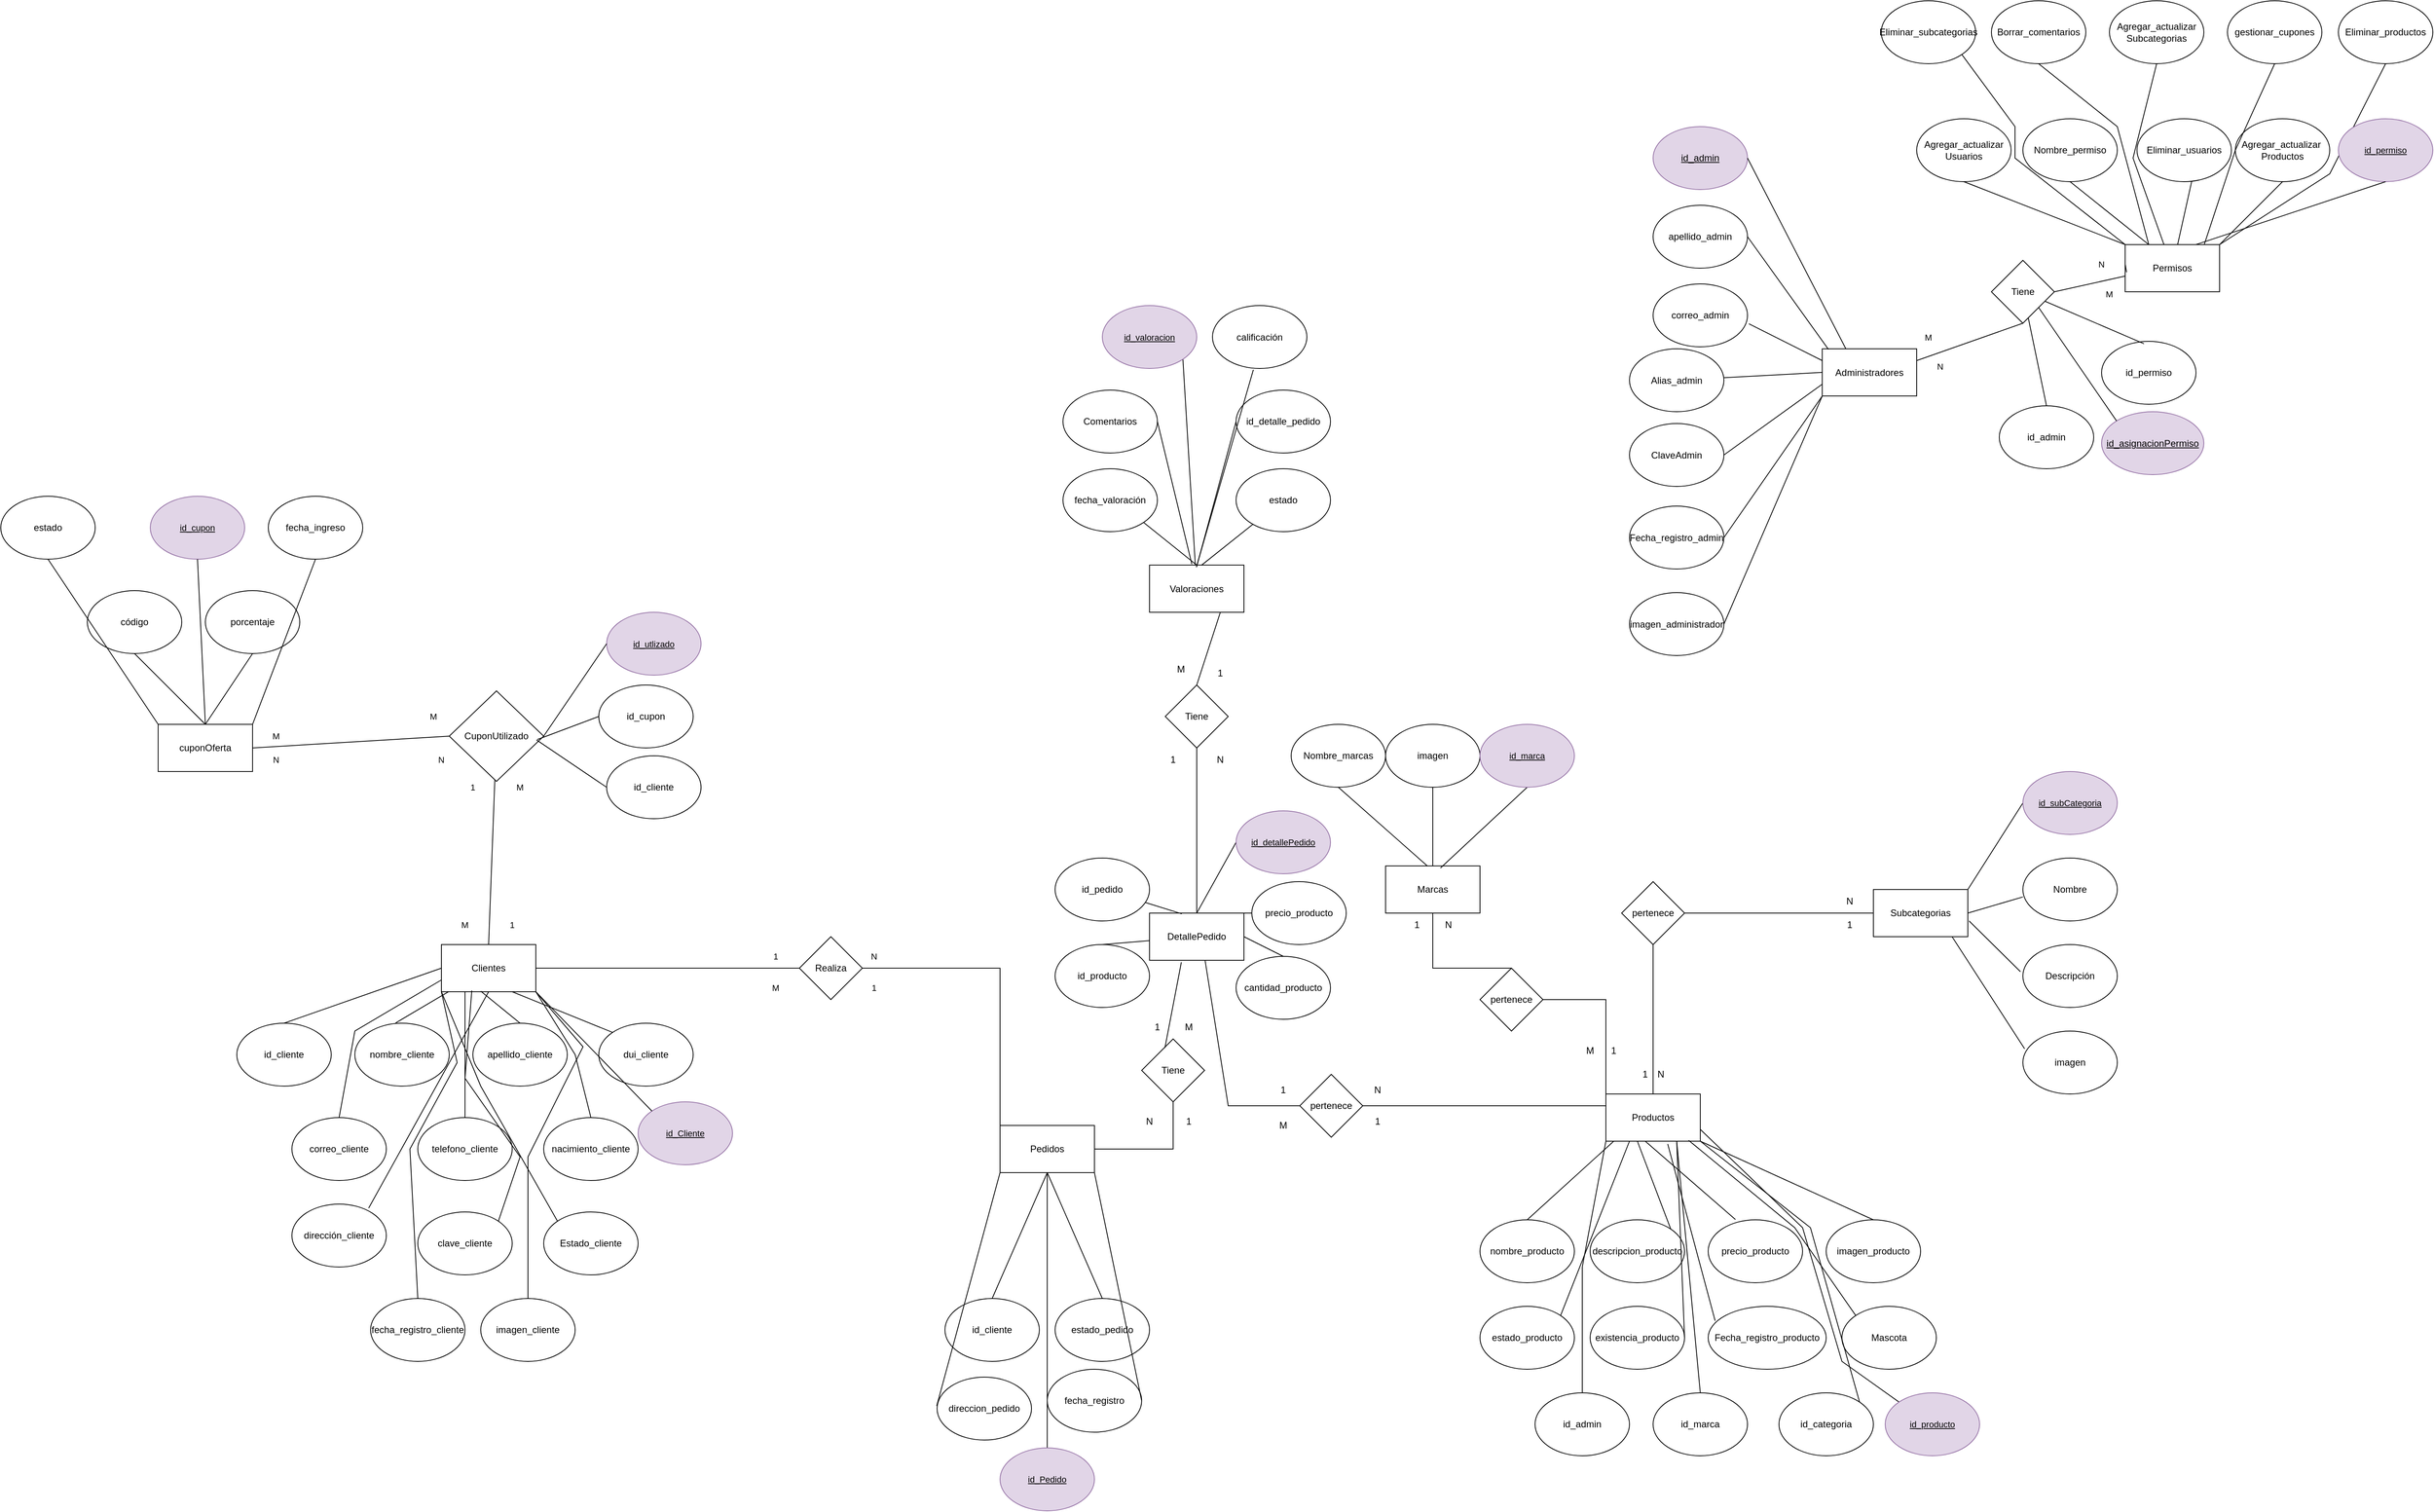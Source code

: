 <mxfile version="23.1.2" type="device">
  <diagram id="R2lEEEUBdFMjLlhIrx00" name="Page-1">
    <mxGraphModel dx="4213" dy="3170" grid="1" gridSize="10" guides="1" tooltips="1" connect="1" arrows="1" fold="1" page="1" pageScale="1" pageWidth="850" pageHeight="1100" math="0" shadow="0" extFonts="Permanent Marker^https://fonts.googleapis.com/css?family=Permanent+Marker">
      <root>
        <mxCell id="0" />
        <mxCell id="1" parent="0" />
        <mxCell id="2F_DHolSGNnzSSAKhQXL-1" value="Productos" style="rounded=0;whiteSpace=wrap;html=1;" parent="1" vertex="1">
          <mxGeometry x="1410" y="1270" width="120" height="60" as="geometry" />
        </mxCell>
        <mxCell id="2F_DHolSGNnzSSAKhQXL-2" value="Pedidos" style="rounded=0;whiteSpace=wrap;html=1;" parent="1" vertex="1">
          <mxGeometry x="640" y="1310" width="120" height="60" as="geometry" />
        </mxCell>
        <mxCell id="2F_DHolSGNnzSSAKhQXL-3" value="Valoraciones" style="rounded=0;whiteSpace=wrap;html=1;" parent="1" vertex="1">
          <mxGeometry x="830" y="597.5" width="120" height="60" as="geometry" />
        </mxCell>
        <mxCell id="2F_DHolSGNnzSSAKhQXL-5" value="Marcas" style="rounded=0;whiteSpace=wrap;html=1;" parent="1" vertex="1">
          <mxGeometry x="1130" y="980" width="120" height="60" as="geometry" />
        </mxCell>
        <mxCell id="2F_DHolSGNnzSSAKhQXL-6" value="Subcategorias" style="rounded=0;whiteSpace=wrap;html=1;" parent="1" vertex="1">
          <mxGeometry x="1750" y="1010" width="120" height="60" as="geometry" />
        </mxCell>
        <mxCell id="2F_DHolSGNnzSSAKhQXL-7" value="Administradores" style="rounded=0;whiteSpace=wrap;html=1;" parent="1" vertex="1">
          <mxGeometry x="1685" y="322.5" width="120" height="60" as="geometry" />
        </mxCell>
        <mxCell id="2F_DHolSGNnzSSAKhQXL-8" value="Permisos" style="rounded=0;whiteSpace=wrap;html=1;" parent="1" vertex="1">
          <mxGeometry x="2070" y="190" width="120" height="60" as="geometry" />
        </mxCell>
        <mxCell id="2F_DHolSGNnzSSAKhQXL-9" value="Clientes" style="rounded=0;whiteSpace=wrap;html=1;" parent="1" vertex="1">
          <mxGeometry x="-70" y="1080" width="120" height="60" as="geometry" />
        </mxCell>
        <mxCell id="2F_DHolSGNnzSSAKhQXL-10" value="id_admin" style="ellipse;whiteSpace=wrap;html=1;fontStyle=4;fillColor=#e1d5e7;strokeColor=#9673a6;" parent="1" vertex="1">
          <mxGeometry x="1470" y="40" width="120" height="80" as="geometry" />
        </mxCell>
        <mxCell id="2F_DHolSGNnzSSAKhQXL-12" value="apellido_admin" style="ellipse;whiteSpace=wrap;html=1;" parent="1" vertex="1">
          <mxGeometry x="1470" y="140" width="120" height="80" as="geometry" />
        </mxCell>
        <mxCell id="2F_DHolSGNnzSSAKhQXL-13" value="correo_admin" style="ellipse;whiteSpace=wrap;html=1;" parent="1" vertex="1">
          <mxGeometry x="1470" y="240" width="120" height="80" as="geometry" />
        </mxCell>
        <mxCell id="2F_DHolSGNnzSSAKhQXL-14" value="Alias_admin" style="ellipse;whiteSpace=wrap;html=1;" parent="1" vertex="1">
          <mxGeometry x="1440" y="322.5" width="120" height="80" as="geometry" />
        </mxCell>
        <mxCell id="2F_DHolSGNnzSSAKhQXL-15" value="ClaveAdmin" style="ellipse;whiteSpace=wrap;html=1;" parent="1" vertex="1">
          <mxGeometry x="1440" y="417.5" width="120" height="80" as="geometry" />
        </mxCell>
        <mxCell id="2F_DHolSGNnzSSAKhQXL-16" value="Fecha_registro_admin" style="ellipse;whiteSpace=wrap;html=1;" parent="1" vertex="1">
          <mxGeometry x="1440" y="522.5" width="120" height="80" as="geometry" />
        </mxCell>
        <mxCell id="2F_DHolSGNnzSSAKhQXL-17" value="imagen_administrador" style="ellipse;whiteSpace=wrap;html=1;" parent="1" vertex="1">
          <mxGeometry x="1440" y="632.5" width="120" height="80" as="geometry" />
        </mxCell>
        <mxCell id="2F_DHolSGNnzSSAKhQXL-25" value="id_cliente" style="ellipse;whiteSpace=wrap;html=1;" parent="1" vertex="1">
          <mxGeometry x="-330" y="1180" width="120" height="80" as="geometry" />
        </mxCell>
        <mxCell id="2F_DHolSGNnzSSAKhQXL-26" value="nombre_cliente" style="ellipse;whiteSpace=wrap;html=1;" parent="1" vertex="1">
          <mxGeometry x="-180" y="1180" width="120" height="80" as="geometry" />
        </mxCell>
        <mxCell id="2F_DHolSGNnzSSAKhQXL-27" value="apellido_cliente" style="ellipse;whiteSpace=wrap;html=1;" parent="1" vertex="1">
          <mxGeometry x="-30" y="1180" width="120" height="80" as="geometry" />
        </mxCell>
        <mxCell id="2F_DHolSGNnzSSAKhQXL-28" value="dui_cliente" style="ellipse;whiteSpace=wrap;html=1;" parent="1" vertex="1">
          <mxGeometry x="130" y="1180" width="120" height="80" as="geometry" />
        </mxCell>
        <mxCell id="2F_DHolSGNnzSSAKhQXL-29" value="correo_cliente" style="ellipse;whiteSpace=wrap;html=1;" parent="1" vertex="1">
          <mxGeometry x="-260" y="1300" width="120" height="80" as="geometry" />
        </mxCell>
        <mxCell id="2F_DHolSGNnzSSAKhQXL-30" value="telefono_cliente" style="ellipse;whiteSpace=wrap;html=1;" parent="1" vertex="1">
          <mxGeometry x="-100" y="1300" width="120" height="80" as="geometry" />
        </mxCell>
        <mxCell id="2F_DHolSGNnzSSAKhQXL-31" value="nacimiento_cliente" style="ellipse;whiteSpace=wrap;html=1;" parent="1" vertex="1">
          <mxGeometry x="60" y="1300" width="120" height="80" as="geometry" />
        </mxCell>
        <mxCell id="2F_DHolSGNnzSSAKhQXL-32" value="dirección_cliente" style="ellipse;whiteSpace=wrap;html=1;" parent="1" vertex="1">
          <mxGeometry x="-260" y="1410" width="120" height="80" as="geometry" />
        </mxCell>
        <mxCell id="2F_DHolSGNnzSSAKhQXL-33" value="clave_cliente" style="ellipse;whiteSpace=wrap;html=1;" parent="1" vertex="1">
          <mxGeometry x="-100" y="1420" width="120" height="80" as="geometry" />
        </mxCell>
        <mxCell id="2F_DHolSGNnzSSAKhQXL-34" value="Estado_cliente" style="ellipse;whiteSpace=wrap;html=1;" parent="1" vertex="1">
          <mxGeometry x="60" y="1420" width="120" height="80" as="geometry" />
        </mxCell>
        <mxCell id="2F_DHolSGNnzSSAKhQXL-35" value="fecha_registro_cliente" style="ellipse;whiteSpace=wrap;html=1;" parent="1" vertex="1">
          <mxGeometry x="-160" y="1530" width="120" height="80" as="geometry" />
        </mxCell>
        <mxCell id="2F_DHolSGNnzSSAKhQXL-36" value="imagen_cliente" style="ellipse;whiteSpace=wrap;html=1;" parent="1" vertex="1">
          <mxGeometry x="-20" y="1530" width="120" height="80" as="geometry" />
        </mxCell>
        <mxCell id="2F_DHolSGNnzSSAKhQXL-37" value="Tiene" style="rhombus;whiteSpace=wrap;html=1;" parent="1" vertex="1">
          <mxGeometry x="1900" y="210" width="80" height="80" as="geometry" />
        </mxCell>
        <mxCell id="2F_DHolSGNnzSSAKhQXL-52" value="Nombre_permiso" style="ellipse;whiteSpace=wrap;html=1;" parent="1" vertex="1">
          <mxGeometry x="1940" y="30" width="120" height="80" as="geometry" />
        </mxCell>
        <mxCell id="2F_DHolSGNnzSSAKhQXL-53" value="Eliminar_usuarios" style="ellipse;whiteSpace=wrap;html=1;" parent="1" vertex="1">
          <mxGeometry x="2085" y="30" width="120" height="80" as="geometry" />
        </mxCell>
        <mxCell id="2F_DHolSGNnzSSAKhQXL-54" value="Agregar_actualizar&amp;nbsp;&lt;br&gt;Productos" style="ellipse;whiteSpace=wrap;html=1;" parent="1" vertex="1">
          <mxGeometry x="2210" y="30" width="120" height="80" as="geometry" />
        </mxCell>
        <mxCell id="2F_DHolSGNnzSSAKhQXL-55" value="Agregar_actualizar&lt;br&gt;Usuarios" style="ellipse;whiteSpace=wrap;html=1;" parent="1" vertex="1">
          <mxGeometry x="1805" y="30" width="120" height="80" as="geometry" />
        </mxCell>
        <mxCell id="2F_DHolSGNnzSSAKhQXL-56" value="Eliminar_productos" style="ellipse;whiteSpace=wrap;html=1;" parent="1" vertex="1">
          <mxGeometry x="2341" y="-120" width="120" height="80" as="geometry" />
        </mxCell>
        <mxCell id="2F_DHolSGNnzSSAKhQXL-57" value="Borrar_comentarios" style="ellipse;whiteSpace=wrap;html=1;" parent="1" vertex="1">
          <mxGeometry x="1900" y="-120" width="120" height="80" as="geometry" />
        </mxCell>
        <mxCell id="2F_DHolSGNnzSSAKhQXL-58" value="Agregar_actualizar&lt;br&gt;Subcategorias" style="ellipse;whiteSpace=wrap;html=1;" parent="1" vertex="1">
          <mxGeometry x="2050" y="-120" width="120" height="80" as="geometry" />
        </mxCell>
        <mxCell id="2F_DHolSGNnzSSAKhQXL-59" value="Eliminar_subcategorias" style="ellipse;whiteSpace=wrap;html=1;" parent="1" vertex="1">
          <mxGeometry x="1760" y="-120" width="120" height="80" as="geometry" />
        </mxCell>
        <mxCell id="2F_DHolSGNnzSSAKhQXL-70" value="" style="endArrow=none;html=1;rounded=0;exitX=1;exitY=0.25;exitDx=0;exitDy=0;entryX=0.5;entryY=1;entryDx=0;entryDy=0;" parent="1" source="2F_DHolSGNnzSSAKhQXL-7" target="2F_DHolSGNnzSSAKhQXL-37" edge="1">
          <mxGeometry width="50" height="50" relative="1" as="geometry">
            <mxPoint x="1765" y="340" as="sourcePoint" />
            <mxPoint x="1790" y="180" as="targetPoint" />
          </mxGeometry>
        </mxCell>
        <mxCell id="b3NYXewxobcBwOrp7OXC-1" value="gestionar_cupones" style="ellipse;whiteSpace=wrap;html=1;" parent="1" vertex="1">
          <mxGeometry x="2200" y="-120" width="120" height="80" as="geometry" />
        </mxCell>
        <mxCell id="b3NYXewxobcBwOrp7OXC-3" value="Nombre" style="ellipse;whiteSpace=wrap;html=1;" parent="1" vertex="1">
          <mxGeometry x="1940" y="970" width="120" height="80" as="geometry" />
        </mxCell>
        <mxCell id="b3NYXewxobcBwOrp7OXC-4" value="Descripción" style="ellipse;whiteSpace=wrap;html=1;" parent="1" vertex="1">
          <mxGeometry x="1940" y="1080" width="120" height="80" as="geometry" />
        </mxCell>
        <mxCell id="b3NYXewxobcBwOrp7OXC-5" value="imagen" style="ellipse;whiteSpace=wrap;html=1;" parent="1" vertex="1">
          <mxGeometry x="1940" y="1190" width="120" height="80" as="geometry" />
        </mxCell>
        <mxCell id="b3NYXewxobcBwOrp7OXC-9" value="Nombre_marcas" style="ellipse;whiteSpace=wrap;html=1;" parent="1" vertex="1">
          <mxGeometry x="1010" y="800" width="120" height="80" as="geometry" />
        </mxCell>
        <mxCell id="b3NYXewxobcBwOrp7OXC-10" value="imagen" style="ellipse;whiteSpace=wrap;html=1;" parent="1" vertex="1">
          <mxGeometry x="1130" y="800" width="120" height="80" as="geometry" />
        </mxCell>
        <mxCell id="b3NYXewxobcBwOrp7OXC-13" value="nombre_producto" style="ellipse;whiteSpace=wrap;html=1;" parent="1" vertex="1">
          <mxGeometry x="1250" y="1430" width="120" height="80" as="geometry" />
        </mxCell>
        <mxCell id="b3NYXewxobcBwOrp7OXC-14" value="descripcion_producto" style="ellipse;whiteSpace=wrap;html=1;" parent="1" vertex="1">
          <mxGeometry x="1390" y="1430" width="120" height="80" as="geometry" />
        </mxCell>
        <mxCell id="b3NYXewxobcBwOrp7OXC-15" value="precio_producto" style="ellipse;whiteSpace=wrap;html=1;" parent="1" vertex="1">
          <mxGeometry x="1540" y="1430" width="120" height="80" as="geometry" />
        </mxCell>
        <mxCell id="b3NYXewxobcBwOrp7OXC-16" value="imagen_producto" style="ellipse;whiteSpace=wrap;html=1;" parent="1" vertex="1">
          <mxGeometry x="1690" y="1430" width="120" height="80" as="geometry" />
        </mxCell>
        <mxCell id="b3NYXewxobcBwOrp7OXC-17" value="estado_producto" style="ellipse;whiteSpace=wrap;html=1;" parent="1" vertex="1">
          <mxGeometry x="1250" y="1540" width="120" height="80" as="geometry" />
        </mxCell>
        <mxCell id="b3NYXewxobcBwOrp7OXC-18" value="existencia_producto" style="ellipse;whiteSpace=wrap;html=1;" parent="1" vertex="1">
          <mxGeometry x="1390" y="1540" width="120" height="80" as="geometry" />
        </mxCell>
        <mxCell id="b3NYXewxobcBwOrp7OXC-19" value="Fecha_registro_producto" style="ellipse;whiteSpace=wrap;html=1;" parent="1" vertex="1">
          <mxGeometry x="1540" y="1540" width="150" height="80" as="geometry" />
        </mxCell>
        <mxCell id="b3NYXewxobcBwOrp7OXC-20" value="Mascota" style="ellipse;whiteSpace=wrap;html=1;" parent="1" vertex="1">
          <mxGeometry x="1710" y="1540" width="120" height="80" as="geometry" />
        </mxCell>
        <mxCell id="yYhjXtK-f7d1NUz5v1KG-76" style="edgeStyle=none;shape=connector;rounded=0;orthogonalLoop=1;jettySize=auto;html=1;exitX=0.5;exitY=0;exitDx=0;exitDy=0;entryX=0;entryY=1;entryDx=0;entryDy=0;labelBackgroundColor=default;strokeColor=default;align=center;verticalAlign=middle;fontFamily=Helvetica;fontSize=11;fontColor=default;endArrow=none;" parent="1" source="b3NYXewxobcBwOrp7OXC-21" target="2F_DHolSGNnzSSAKhQXL-1" edge="1">
          <mxGeometry relative="1" as="geometry">
            <Array as="points">
              <mxPoint x="1380" y="1490" />
            </Array>
          </mxGeometry>
        </mxCell>
        <mxCell id="b3NYXewxobcBwOrp7OXC-21" value="id_admin" style="ellipse;whiteSpace=wrap;html=1;" parent="1" vertex="1">
          <mxGeometry x="1320" y="1650" width="120" height="80" as="geometry" />
        </mxCell>
        <mxCell id="yYhjXtK-f7d1NUz5v1KG-75" style="edgeStyle=none;shape=connector;rounded=0;orthogonalLoop=1;jettySize=auto;html=1;exitX=0.5;exitY=0;exitDx=0;exitDy=0;entryX=0.75;entryY=1;entryDx=0;entryDy=0;labelBackgroundColor=default;strokeColor=default;align=center;verticalAlign=middle;fontFamily=Helvetica;fontSize=11;fontColor=default;endArrow=none;" parent="1" source="b3NYXewxobcBwOrp7OXC-22" target="2F_DHolSGNnzSSAKhQXL-1" edge="1">
          <mxGeometry relative="1" as="geometry" />
        </mxCell>
        <mxCell id="b3NYXewxobcBwOrp7OXC-22" value="id_marca" style="ellipse;whiteSpace=wrap;html=1;" parent="1" vertex="1">
          <mxGeometry x="1470" y="1650" width="120" height="80" as="geometry" />
        </mxCell>
        <mxCell id="yYhjXtK-f7d1NUz5v1KG-74" style="edgeStyle=none;shape=connector;rounded=0;orthogonalLoop=1;jettySize=auto;html=1;exitX=1;exitY=0;exitDx=0;exitDy=0;entryX=1;entryY=1;entryDx=0;entryDy=0;labelBackgroundColor=default;strokeColor=default;align=center;verticalAlign=middle;fontFamily=Helvetica;fontSize=11;fontColor=default;endArrow=none;" parent="1" source="b3NYXewxobcBwOrp7OXC-23" target="2F_DHolSGNnzSSAKhQXL-1" edge="1">
          <mxGeometry relative="1" as="geometry">
            <Array as="points">
              <mxPoint x="1670" y="1440" />
            </Array>
          </mxGeometry>
        </mxCell>
        <mxCell id="b3NYXewxobcBwOrp7OXC-23" value="id_categoria" style="ellipse;whiteSpace=wrap;html=1;" parent="1" vertex="1">
          <mxGeometry x="1630" y="1650" width="120" height="80" as="geometry" />
        </mxCell>
        <mxCell id="b3NYXewxobcBwOrp7OXC-24" value="estado_pedido" style="ellipse;whiteSpace=wrap;html=1;" parent="1" vertex="1">
          <mxGeometry x="710" y="1530" width="120" height="80" as="geometry" />
        </mxCell>
        <mxCell id="b3NYXewxobcBwOrp7OXC-25" value="fecha_registro" style="ellipse;whiteSpace=wrap;html=1;" parent="1" vertex="1">
          <mxGeometry x="700" y="1620" width="120" height="80" as="geometry" />
        </mxCell>
        <mxCell id="b3NYXewxobcBwOrp7OXC-26" value="direccion_pedido" style="ellipse;whiteSpace=wrap;html=1;" parent="1" vertex="1">
          <mxGeometry x="560" y="1630" width="120" height="80" as="geometry" />
        </mxCell>
        <mxCell id="b3NYXewxobcBwOrp7OXC-27" value="id_cliente" style="ellipse;whiteSpace=wrap;html=1;" parent="1" vertex="1">
          <mxGeometry x="570" y="1530" width="120" height="80" as="geometry" />
        </mxCell>
        <mxCell id="b3NYXewxobcBwOrp7OXC-43" value="precio_producto" style="ellipse;whiteSpace=wrap;html=1;" parent="1" vertex="1">
          <mxGeometry x="960" y="1000" width="120" height="80" as="geometry" />
        </mxCell>
        <mxCell id="b3NYXewxobcBwOrp7OXC-44" value="id_producto" style="ellipse;whiteSpace=wrap;html=1;" parent="1" vertex="1">
          <mxGeometry x="710" y="1080" width="120" height="80" as="geometry" />
        </mxCell>
        <mxCell id="b3NYXewxobcBwOrp7OXC-45" value="id_pedido" style="ellipse;whiteSpace=wrap;html=1;" parent="1" vertex="1">
          <mxGeometry x="710" y="970" width="120" height="80" as="geometry" />
        </mxCell>
        <mxCell id="b3NYXewxobcBwOrp7OXC-46" value="cantidad_producto" style="ellipse;whiteSpace=wrap;html=1;" parent="1" vertex="1">
          <mxGeometry x="940" y="1095" width="120" height="80" as="geometry" />
        </mxCell>
        <mxCell id="b3NYXewxobcBwOrp7OXC-47" value="calificación" style="ellipse;whiteSpace=wrap;html=1;" parent="1" vertex="1">
          <mxGeometry x="910" y="267.5" width="120" height="80" as="geometry" />
        </mxCell>
        <mxCell id="b3NYXewxobcBwOrp7OXC-48" value="Comentarios" style="ellipse;whiteSpace=wrap;html=1;" parent="1" vertex="1">
          <mxGeometry x="720" y="375" width="120" height="80" as="geometry" />
        </mxCell>
        <mxCell id="b3NYXewxobcBwOrp7OXC-49" value="fecha_valoración" style="ellipse;whiteSpace=wrap;html=1;" parent="1" vertex="1">
          <mxGeometry x="720" y="475" width="120" height="80" as="geometry" />
        </mxCell>
        <mxCell id="b3NYXewxobcBwOrp7OXC-50" value="estado" style="ellipse;whiteSpace=wrap;html=1;" parent="1" vertex="1">
          <mxGeometry x="940" y="475" width="120" height="80" as="geometry" />
        </mxCell>
        <mxCell id="b3NYXewxobcBwOrp7OXC-51" value="id_detalle_pedido" style="ellipse;whiteSpace=wrap;html=1;" parent="1" vertex="1">
          <mxGeometry x="940" y="375" width="120" height="80" as="geometry" />
        </mxCell>
        <mxCell id="b3NYXewxobcBwOrp7OXC-61" value="cuponOferta" style="rounded=0;whiteSpace=wrap;html=1;" parent="1" vertex="1">
          <mxGeometry x="-430" y="800" width="120" height="60" as="geometry" />
        </mxCell>
        <mxCell id="b3NYXewxobcBwOrp7OXC-63" value="código" style="ellipse;whiteSpace=wrap;html=1;" parent="1" vertex="1">
          <mxGeometry x="-520" y="630" width="120" height="80" as="geometry" />
        </mxCell>
        <mxCell id="b3NYXewxobcBwOrp7OXC-64" value="porcentaje" style="ellipse;whiteSpace=wrap;html=1;" parent="1" vertex="1">
          <mxGeometry x="-370" y="630" width="120" height="80" as="geometry" />
        </mxCell>
        <mxCell id="b3NYXewxobcBwOrp7OXC-65" value="estado" style="ellipse;whiteSpace=wrap;html=1;" parent="1" vertex="1">
          <mxGeometry x="-630" y="510" width="120" height="80" as="geometry" />
        </mxCell>
        <mxCell id="b3NYXewxobcBwOrp7OXC-66" value="fecha_ingreso" style="ellipse;whiteSpace=wrap;html=1;" parent="1" vertex="1">
          <mxGeometry x="-290" y="510" width="120" height="80" as="geometry" />
        </mxCell>
        <mxCell id="b3NYXewxobcBwOrp7OXC-67" value="id_cupon" style="ellipse;whiteSpace=wrap;html=1;" parent="1" vertex="1">
          <mxGeometry x="130" y="750" width="120" height="80" as="geometry" />
        </mxCell>
        <mxCell id="b3NYXewxobcBwOrp7OXC-68" value="id_cliente" style="ellipse;whiteSpace=wrap;html=1;" parent="1" vertex="1">
          <mxGeometry x="140" y="840" width="120" height="80" as="geometry" />
        </mxCell>
        <mxCell id="b3NYXewxobcBwOrp7OXC-76" value="pertenece" style="rhombus;whiteSpace=wrap;html=1;" parent="1" vertex="1">
          <mxGeometry x="1430" y="1000" width="80" height="80" as="geometry" />
        </mxCell>
        <mxCell id="b3NYXewxobcBwOrp7OXC-80" value="pertenece" style="rhombus;whiteSpace=wrap;html=1;" parent="1" vertex="1">
          <mxGeometry x="1250" y="1110" width="80" height="80" as="geometry" />
        </mxCell>
        <mxCell id="b3NYXewxobcBwOrp7OXC-87" value="pertenece" style="rhombus;whiteSpace=wrap;html=1;" parent="1" vertex="1">
          <mxGeometry x="1021" y="1245" width="80" height="80" as="geometry" />
        </mxCell>
        <mxCell id="b3NYXewxobcBwOrp7OXC-97" value="DetallePedido" style="rounded=0;whiteSpace=wrap;html=1;" parent="1" vertex="1">
          <mxGeometry x="830" y="1040" width="120" height="60" as="geometry" />
        </mxCell>
        <mxCell id="b3NYXewxobcBwOrp7OXC-105" value="Tiene" style="rhombus;whiteSpace=wrap;html=1;" parent="1" vertex="1">
          <mxGeometry x="850" y="750" width="80" height="80" as="geometry" />
        </mxCell>
        <mxCell id="b3NYXewxobcBwOrp7OXC-108" value="Realiza" style="rhombus;whiteSpace=wrap;html=1;" parent="1" vertex="1">
          <mxGeometry x="385" y="1070" width="80" height="80" as="geometry" />
        </mxCell>
        <mxCell id="b3NYXewxobcBwOrp7OXC-111" value="CuponUtilizado" style="rhombus;whiteSpace=wrap;html=1;" parent="1" vertex="1">
          <mxGeometry x="-60" y="757.5" width="120" height="115" as="geometry" />
        </mxCell>
        <mxCell id="b3NYXewxobcBwOrp7OXC-120" value="N" style="text;html=1;strokeColor=none;fillColor=none;align=center;verticalAlign=middle;whiteSpace=wrap;rounded=0;" parent="1" vertex="1">
          <mxGeometry x="1450" y="1230" width="60" height="30" as="geometry" />
        </mxCell>
        <mxCell id="b3NYXewxobcBwOrp7OXC-121" value="1" style="text;html=1;strokeColor=none;fillColor=none;align=center;verticalAlign=middle;whiteSpace=wrap;rounded=0;" parent="1" vertex="1">
          <mxGeometry x="1690" y="1040" width="60" height="30" as="geometry" />
        </mxCell>
        <mxCell id="b3NYXewxobcBwOrp7OXC-122" value="1" style="text;html=1;strokeColor=none;fillColor=none;align=center;verticalAlign=middle;whiteSpace=wrap;rounded=0;" parent="1" vertex="1">
          <mxGeometry x="1430" y="1230" width="60" height="30" as="geometry" />
        </mxCell>
        <mxCell id="b3NYXewxobcBwOrp7OXC-123" value="N" style="text;html=1;strokeColor=none;fillColor=none;align=center;verticalAlign=middle;whiteSpace=wrap;rounded=0;" parent="1" vertex="1">
          <mxGeometry x="1690" y="1010" width="60" height="30" as="geometry" />
        </mxCell>
        <mxCell id="b3NYXewxobcBwOrp7OXC-124" value="1" style="text;html=1;strokeColor=none;fillColor=none;align=center;verticalAlign=middle;whiteSpace=wrap;rounded=0;" parent="1" vertex="1">
          <mxGeometry x="1390" y="1200" width="60" height="30" as="geometry" />
        </mxCell>
        <mxCell id="b3NYXewxobcBwOrp7OXC-125" value="M" style="text;html=1;strokeColor=none;fillColor=none;align=center;verticalAlign=middle;whiteSpace=wrap;rounded=0;" parent="1" vertex="1">
          <mxGeometry x="1360" y="1200" width="60" height="30" as="geometry" />
        </mxCell>
        <mxCell id="b3NYXewxobcBwOrp7OXC-126" value="N" style="text;html=1;strokeColor=none;fillColor=none;align=center;verticalAlign=middle;whiteSpace=wrap;rounded=0;" parent="1" vertex="1">
          <mxGeometry x="1180" y="1040" width="60" height="30" as="geometry" />
        </mxCell>
        <mxCell id="b3NYXewxobcBwOrp7OXC-127" value="1" style="text;html=1;strokeColor=none;fillColor=none;align=center;verticalAlign=middle;whiteSpace=wrap;rounded=0;" parent="1" vertex="1">
          <mxGeometry x="1140" y="1040" width="60" height="30" as="geometry" />
        </mxCell>
        <mxCell id="b3NYXewxobcBwOrp7OXC-128" value="1" style="text;html=1;strokeColor=none;fillColor=none;align=center;verticalAlign=middle;whiteSpace=wrap;rounded=0;" parent="1" vertex="1">
          <mxGeometry x="1090" y="1290" width="60" height="30" as="geometry" />
        </mxCell>
        <mxCell id="b3NYXewxobcBwOrp7OXC-129" value="Tiene" style="rhombus;whiteSpace=wrap;html=1;" parent="1" vertex="1">
          <mxGeometry x="820" y="1200" width="80" height="80" as="geometry" />
        </mxCell>
        <mxCell id="b3NYXewxobcBwOrp7OXC-133" value="N" style="text;html=1;strokeColor=none;fillColor=none;align=center;verticalAlign=middle;whiteSpace=wrap;rounded=0;" parent="1" vertex="1">
          <mxGeometry x="1090" y="1250" width="60" height="30" as="geometry" />
        </mxCell>
        <mxCell id="b3NYXewxobcBwOrp7OXC-134" value="M" style="text;html=1;strokeColor=none;fillColor=none;align=center;verticalAlign=middle;whiteSpace=wrap;rounded=0;" parent="1" vertex="1">
          <mxGeometry x="970" y="1295" width="60" height="30" as="geometry" />
        </mxCell>
        <mxCell id="b3NYXewxobcBwOrp7OXC-135" value="1" style="text;html=1;strokeColor=none;fillColor=none;align=center;verticalAlign=middle;whiteSpace=wrap;rounded=0;" parent="1" vertex="1">
          <mxGeometry x="970" y="1250" width="60" height="30" as="geometry" />
        </mxCell>
        <mxCell id="b3NYXewxobcBwOrp7OXC-136" value="1" style="text;html=1;strokeColor=none;fillColor=none;align=center;verticalAlign=middle;whiteSpace=wrap;rounded=0;" parent="1" vertex="1">
          <mxGeometry x="810" y="1170" width="60" height="30" as="geometry" />
        </mxCell>
        <mxCell id="b3NYXewxobcBwOrp7OXC-137" value="1" style="text;html=1;strokeColor=none;fillColor=none;align=center;verticalAlign=middle;whiteSpace=wrap;rounded=0;" parent="1" vertex="1">
          <mxGeometry x="850" y="1290" width="60" height="30" as="geometry" />
        </mxCell>
        <mxCell id="b3NYXewxobcBwOrp7OXC-138" value="M" style="text;html=1;strokeColor=none;fillColor=none;align=center;verticalAlign=middle;whiteSpace=wrap;rounded=0;" parent="1" vertex="1">
          <mxGeometry x="850" y="1170" width="60" height="30" as="geometry" />
        </mxCell>
        <mxCell id="b3NYXewxobcBwOrp7OXC-139" value="N" style="text;html=1;strokeColor=none;fillColor=none;align=center;verticalAlign=middle;whiteSpace=wrap;rounded=0;" parent="1" vertex="1">
          <mxGeometry x="800" y="1290" width="60" height="30" as="geometry" />
        </mxCell>
        <mxCell id="b3NYXewxobcBwOrp7OXC-140" value="1" style="text;html=1;strokeColor=none;fillColor=none;align=center;verticalAlign=middle;whiteSpace=wrap;rounded=0;" parent="1" vertex="1">
          <mxGeometry x="830" y="830" width="60" height="30" as="geometry" />
        </mxCell>
        <mxCell id="b3NYXewxobcBwOrp7OXC-141" value="1" style="text;html=1;strokeColor=none;fillColor=none;align=center;verticalAlign=middle;whiteSpace=wrap;rounded=0;" parent="1" vertex="1">
          <mxGeometry x="890" y="720" width="60" height="30" as="geometry" />
        </mxCell>
        <mxCell id="b3NYXewxobcBwOrp7OXC-142" value="N" style="text;html=1;strokeColor=none;fillColor=none;align=center;verticalAlign=middle;whiteSpace=wrap;rounded=0;" parent="1" vertex="1">
          <mxGeometry x="890" y="830" width="60" height="30" as="geometry" />
        </mxCell>
        <mxCell id="b3NYXewxobcBwOrp7OXC-143" value="M" style="text;html=1;strokeColor=none;fillColor=none;align=center;verticalAlign=middle;whiteSpace=wrap;rounded=0;" parent="1" vertex="1">
          <mxGeometry x="840" y="715" width="60" height="30" as="geometry" />
        </mxCell>
        <mxCell id="4FlmDiTLjiJ03aOqT-Md-1" value="" style="endArrow=none;html=1;rounded=0;exitX=1;exitY=0.5;exitDx=0;exitDy=0;entryX=0;entryY=0.618;entryDx=0;entryDy=0;entryPerimeter=0;" parent="1" source="2F_DHolSGNnzSSAKhQXL-6" target="b3NYXewxobcBwOrp7OXC-3" edge="1">
          <mxGeometry width="50" height="50" relative="1" as="geometry">
            <mxPoint x="1900" y="1010" as="sourcePoint" />
            <mxPoint x="1950" y="960" as="targetPoint" />
          </mxGeometry>
        </mxCell>
        <mxCell id="4FlmDiTLjiJ03aOqT-Md-4" value="" style="endArrow=none;html=1;rounded=0;entryX=1.013;entryY=0.664;entryDx=0;entryDy=0;entryPerimeter=0;exitX=-0.026;exitY=0.431;exitDx=0;exitDy=0;exitPerimeter=0;" parent="1" source="b3NYXewxobcBwOrp7OXC-4" target="2F_DHolSGNnzSSAKhQXL-6" edge="1">
          <mxGeometry width="50" height="50" relative="1" as="geometry">
            <mxPoint x="1870" y="1110" as="sourcePoint" />
            <mxPoint x="1920" y="1060" as="targetPoint" />
          </mxGeometry>
        </mxCell>
        <mxCell id="4FlmDiTLjiJ03aOqT-Md-5" value="" style="endArrow=none;html=1;rounded=0;exitX=0.018;exitY=0.281;exitDx=0;exitDy=0;exitPerimeter=0;" parent="1" source="b3NYXewxobcBwOrp7OXC-5" edge="1">
          <mxGeometry width="50" height="50" relative="1" as="geometry">
            <mxPoint x="1800" y="1120" as="sourcePoint" />
            <mxPoint x="1850" y="1070" as="targetPoint" />
          </mxGeometry>
        </mxCell>
        <mxCell id="zYeqs-Y39ctY3acqWYT0-1" value="" style="endArrow=none;html=1;rounded=0;exitX=0.5;exitY=0;exitDx=0;exitDy=0;entryX=1;entryY=1;entryDx=0;entryDy=0;" parent="1" source="b3NYXewxobcBwOrp7OXC-16" target="2F_DHolSGNnzSSAKhQXL-1" edge="1">
          <mxGeometry width="50" height="50" relative="1" as="geometry">
            <mxPoint x="1670" y="1410" as="sourcePoint" />
            <mxPoint x="1720" y="1360" as="targetPoint" />
          </mxGeometry>
        </mxCell>
        <mxCell id="zYeqs-Y39ctY3acqWYT0-2" value="" style="endArrow=none;html=1;rounded=0;exitX=0;exitY=0;exitDx=0;exitDy=0;entryX=0.877;entryY=0.983;entryDx=0;entryDy=0;entryPerimeter=0;" parent="1" source="b3NYXewxobcBwOrp7OXC-20" target="2F_DHolSGNnzSSAKhQXL-1" edge="1">
          <mxGeometry width="50" height="50" relative="1" as="geometry">
            <mxPoint x="1760" y="1440" as="sourcePoint" />
            <mxPoint x="1540" y="1340" as="targetPoint" />
            <Array as="points">
              <mxPoint x="1650" y="1440" />
            </Array>
          </mxGeometry>
        </mxCell>
        <mxCell id="zYeqs-Y39ctY3acqWYT0-4" value="" style="endArrow=none;html=1;rounded=0;exitX=0.289;exitY=-0.005;exitDx=0;exitDy=0;entryX=1;entryY=1;entryDx=0;entryDy=0;exitPerimeter=0;" parent="1" source="b3NYXewxobcBwOrp7OXC-15" edge="1">
          <mxGeometry width="50" height="50" relative="1" as="geometry">
            <mxPoint x="1680" y="1430" as="sourcePoint" />
            <mxPoint x="1460" y="1330" as="targetPoint" />
          </mxGeometry>
        </mxCell>
        <mxCell id="zYeqs-Y39ctY3acqWYT0-5" value="" style="endArrow=none;html=1;rounded=0;exitX=0.5;exitY=0;exitDx=0;exitDy=0;entryX=1;entryY=1;entryDx=0;entryDy=0;" parent="1" source="b3NYXewxobcBwOrp7OXC-13" edge="1">
          <mxGeometry width="50" height="50" relative="1" as="geometry">
            <mxPoint x="1640" y="1430" as="sourcePoint" />
            <mxPoint x="1420" y="1330" as="targetPoint" />
          </mxGeometry>
        </mxCell>
        <mxCell id="zYeqs-Y39ctY3acqWYT0-6" value="" style="endArrow=none;html=1;rounded=0;exitX=1;exitY=0;exitDx=0;exitDy=0;entryX=1;entryY=1;entryDx=0;entryDy=0;" parent="1" source="b3NYXewxobcBwOrp7OXC-17" edge="1">
          <mxGeometry width="50" height="50" relative="1" as="geometry">
            <mxPoint x="1660" y="1430" as="sourcePoint" />
            <mxPoint x="1440" y="1330" as="targetPoint" />
          </mxGeometry>
        </mxCell>
        <mxCell id="zYeqs-Y39ctY3acqWYT0-7" value="" style="endArrow=none;html=1;rounded=0;exitX=1;exitY=0;exitDx=0;exitDy=0;entryX=1;entryY=1;entryDx=0;entryDy=0;" parent="1" source="b3NYXewxobcBwOrp7OXC-14" edge="1">
          <mxGeometry width="50" height="50" relative="1" as="geometry">
            <mxPoint x="1670" y="1430" as="sourcePoint" />
            <mxPoint x="1450" y="1330" as="targetPoint" />
          </mxGeometry>
        </mxCell>
        <mxCell id="zYeqs-Y39ctY3acqWYT0-9" value="" style="endArrow=none;html=1;rounded=0;exitX=0.059;exitY=0.229;exitDx=0;exitDy=0;entryX=0.655;entryY=1.06;entryDx=0;entryDy=0;entryPerimeter=0;exitPerimeter=0;" parent="1" source="b3NYXewxobcBwOrp7OXC-19" target="2F_DHolSGNnzSSAKhQXL-1" edge="1">
          <mxGeometry width="50" height="50" relative="1" as="geometry">
            <mxPoint x="1570" y="1550" as="sourcePoint" />
            <mxPoint x="1350" y="1450" as="targetPoint" />
          </mxGeometry>
        </mxCell>
        <mxCell id="zYeqs-Y39ctY3acqWYT0-10" value="" style="endArrow=none;html=1;rounded=0;exitX=1;exitY=0.5;exitDx=0;exitDy=0;entryX=0.75;entryY=1;entryDx=0;entryDy=0;" parent="1" source="b3NYXewxobcBwOrp7OXC-18" target="2F_DHolSGNnzSSAKhQXL-1" edge="1">
          <mxGeometry width="50" height="50" relative="1" as="geometry">
            <mxPoint x="1820" y="1500" as="sourcePoint" />
            <mxPoint x="1600" y="1400" as="targetPoint" />
          </mxGeometry>
        </mxCell>
        <mxCell id="zYeqs-Y39ctY3acqWYT0-11" value="" style="endArrow=none;html=1;rounded=0;exitX=1;exitY=1;exitDx=0;exitDy=0;" parent="1" source="b3NYXewxobcBwOrp7OXC-123" edge="1">
          <mxGeometry width="50" height="50" relative="1" as="geometry">
            <mxPoint x="1725" y="1140" as="sourcePoint" />
            <mxPoint x="1510" y="1040" as="targetPoint" />
          </mxGeometry>
        </mxCell>
        <mxCell id="zYeqs-Y39ctY3acqWYT0-12" value="" style="endArrow=none;html=1;rounded=0;exitX=0.5;exitY=0;exitDx=0;exitDy=0;entryX=1;entryY=1;entryDx=0;entryDy=0;" parent="1" source="2F_DHolSGNnzSSAKhQXL-1" edge="1">
          <mxGeometry width="50" height="50" relative="1" as="geometry">
            <mxPoint x="1690" y="1180" as="sourcePoint" />
            <mxPoint x="1470" y="1080" as="targetPoint" />
          </mxGeometry>
        </mxCell>
        <mxCell id="zYeqs-Y39ctY3acqWYT0-13" value="" style="endArrow=none;html=1;rounded=0;entryX=1;entryY=0.5;entryDx=0;entryDy=0;exitX=0;exitY=0;exitDx=0;exitDy=0;" parent="1" source="2F_DHolSGNnzSSAKhQXL-1" target="b3NYXewxobcBwOrp7OXC-80" edge="1">
          <mxGeometry width="50" height="50" relative="1" as="geometry">
            <mxPoint x="1410" y="1260" as="sourcePoint" />
            <mxPoint x="1370" y="1150" as="targetPoint" />
            <Array as="points">
              <mxPoint x="1410" y="1150" />
            </Array>
          </mxGeometry>
        </mxCell>
        <mxCell id="zYeqs-Y39ctY3acqWYT0-14" value="" style="endArrow=none;html=1;rounded=0;entryX=1;entryY=0.5;entryDx=0;entryDy=0;exitX=0;exitY=0.25;exitDx=0;exitDy=0;" parent="1" source="2F_DHolSGNnzSSAKhQXL-1" target="b3NYXewxobcBwOrp7OXC-87" edge="1">
          <mxGeometry width="50" height="50" relative="1" as="geometry">
            <mxPoint x="1060" y="1340" as="sourcePoint" />
            <mxPoint x="1110" y="1290" as="targetPoint" />
          </mxGeometry>
        </mxCell>
        <mxCell id="zYeqs-Y39ctY3acqWYT0-15" value="" style="endArrow=none;html=1;rounded=0;entryX=0.5;entryY=0;entryDx=0;entryDy=0;exitX=0.5;exitY=1;exitDx=0;exitDy=0;" parent="1" source="2F_DHolSGNnzSSAKhQXL-5" target="b3NYXewxobcBwOrp7OXC-80" edge="1">
          <mxGeometry width="50" height="50" relative="1" as="geometry">
            <mxPoint x="1210" y="1140" as="sourcePoint" />
            <mxPoint x="1260" y="1090" as="targetPoint" />
            <Array as="points">
              <mxPoint x="1190" y="1110" />
            </Array>
          </mxGeometry>
        </mxCell>
        <mxCell id="zYeqs-Y39ctY3acqWYT0-16" value="" style="endArrow=none;html=1;rounded=0;entryX=0.5;entryY=1;entryDx=0;entryDy=0;exitX=0.443;exitY=0.002;exitDx=0;exitDy=0;exitPerimeter=0;" parent="1" source="2F_DHolSGNnzSSAKhQXL-5" target="b3NYXewxobcBwOrp7OXC-9" edge="1">
          <mxGeometry width="50" height="50" relative="1" as="geometry">
            <mxPoint x="1070" y="930" as="sourcePoint" />
            <mxPoint x="1120" y="880" as="targetPoint" />
          </mxGeometry>
        </mxCell>
        <mxCell id="zYeqs-Y39ctY3acqWYT0-17" value="" style="endArrow=none;html=1;rounded=0;entryX=0.5;entryY=1;entryDx=0;entryDy=0;exitX=0.5;exitY=0;exitDx=0;exitDy=0;" parent="1" source="2F_DHolSGNnzSSAKhQXL-5" target="b3NYXewxobcBwOrp7OXC-10" edge="1">
          <mxGeometry width="50" height="50" relative="1" as="geometry">
            <mxPoint x="1210" y="930" as="sourcePoint" />
            <mxPoint x="1260" y="880" as="targetPoint" />
          </mxGeometry>
        </mxCell>
        <mxCell id="zYeqs-Y39ctY3acqWYT0-19" value="" style="endArrow=none;html=1;rounded=0;entryX=0;entryY=0.5;entryDx=0;entryDy=0;exitX=0.589;exitY=1.01;exitDx=0;exitDy=0;exitPerimeter=0;" parent="1" source="b3NYXewxobcBwOrp7OXC-97" target="b3NYXewxobcBwOrp7OXC-87" edge="1">
          <mxGeometry width="50" height="50" relative="1" as="geometry">
            <mxPoint x="950" y="1220" as="sourcePoint" />
            <mxPoint x="980" y="1280" as="targetPoint" />
            <Array as="points">
              <mxPoint x="930" y="1285" />
            </Array>
          </mxGeometry>
        </mxCell>
        <mxCell id="zYeqs-Y39ctY3acqWYT0-20" value="" style="endArrow=none;html=1;rounded=0;exitX=0.5;exitY=0;exitDx=0;exitDy=0;" parent="1" source="b3NYXewxobcBwOrp7OXC-44" target="b3NYXewxobcBwOrp7OXC-97" edge="1">
          <mxGeometry width="50" height="50" relative="1" as="geometry">
            <mxPoint x="780" y="1120" as="sourcePoint" />
            <mxPoint x="830" y="1070" as="targetPoint" />
          </mxGeometry>
        </mxCell>
        <mxCell id="zYeqs-Y39ctY3acqWYT0-21" value="" style="endArrow=none;html=1;rounded=0;entryX=0.5;entryY=0;entryDx=0;entryDy=0;exitX=1;exitY=0.5;exitDx=0;exitDy=0;" parent="1" source="b3NYXewxobcBwOrp7OXC-97" target="b3NYXewxobcBwOrp7OXC-46" edge="1">
          <mxGeometry width="50" height="50" relative="1" as="geometry">
            <mxPoint x="900" y="1120" as="sourcePoint" />
            <mxPoint x="950" y="1070" as="targetPoint" />
          </mxGeometry>
        </mxCell>
        <mxCell id="zYeqs-Y39ctY3acqWYT0-22" value="" style="endArrow=none;html=1;rounded=0;entryX=0;entryY=0.5;entryDx=0;entryDy=0;exitX=0.75;exitY=0;exitDx=0;exitDy=0;" parent="1" source="b3NYXewxobcBwOrp7OXC-97" target="b3NYXewxobcBwOrp7OXC-43" edge="1">
          <mxGeometry width="50" height="50" relative="1" as="geometry">
            <mxPoint x="900" y="1050" as="sourcePoint" />
            <mxPoint x="950" y="1000" as="targetPoint" />
          </mxGeometry>
        </mxCell>
        <mxCell id="zYeqs-Y39ctY3acqWYT0-26" value="" style="endArrow=none;html=1;rounded=0;entryX=0.342;entryY=0.016;entryDx=0;entryDy=0;entryPerimeter=0;" parent="1" source="b3NYXewxobcBwOrp7OXC-45" target="b3NYXewxobcBwOrp7OXC-97" edge="1">
          <mxGeometry width="50" height="50" relative="1" as="geometry">
            <mxPoint x="800" y="1050" as="sourcePoint" />
            <mxPoint x="870" y="1040" as="targetPoint" />
          </mxGeometry>
        </mxCell>
        <mxCell id="zYeqs-Y39ctY3acqWYT0-27" value="" style="endArrow=none;html=1;rounded=0;entryX=0.5;entryY=1;entryDx=0;entryDy=0;exitX=0.5;exitY=0;exitDx=0;exitDy=0;" parent="1" source="b3NYXewxobcBwOrp7OXC-97" target="b3NYXewxobcBwOrp7OXC-105" edge="1">
          <mxGeometry width="50" height="50" relative="1" as="geometry">
            <mxPoint x="840" y="1030" as="sourcePoint" />
            <mxPoint x="890" y="980" as="targetPoint" />
          </mxGeometry>
        </mxCell>
        <mxCell id="zYeqs-Y39ctY3acqWYT0-28" value="" style="endArrow=none;html=1;rounded=0;exitX=0.37;exitY=0.141;exitDx=0;exitDy=0;exitPerimeter=0;entryX=0.337;entryY=1.042;entryDx=0;entryDy=0;entryPerimeter=0;" parent="1" source="b3NYXewxobcBwOrp7OXC-129" target="b3NYXewxobcBwOrp7OXC-97" edge="1">
          <mxGeometry width="50" height="50" relative="1" as="geometry">
            <mxPoint x="820" y="1160" as="sourcePoint" />
            <mxPoint x="870" y="1110" as="targetPoint" />
          </mxGeometry>
        </mxCell>
        <mxCell id="zYeqs-Y39ctY3acqWYT0-29" value="" style="endArrow=none;html=1;rounded=0;entryX=0.5;entryY=1;entryDx=0;entryDy=0;exitX=1;exitY=0.5;exitDx=0;exitDy=0;" parent="1" source="2F_DHolSGNnzSSAKhQXL-2" target="b3NYXewxobcBwOrp7OXC-129" edge="1">
          <mxGeometry width="50" height="50" relative="1" as="geometry">
            <mxPoint x="820" y="1330" as="sourcePoint" />
            <mxPoint x="870" y="1280" as="targetPoint" />
            <Array as="points">
              <mxPoint x="860" y="1340" />
            </Array>
          </mxGeometry>
        </mxCell>
        <mxCell id="zYeqs-Y39ctY3acqWYT0-30" value="" style="endArrow=none;html=1;rounded=0;exitX=0.5;exitY=0;exitDx=0;exitDy=0;" parent="1" source="b3NYXewxobcBwOrp7OXC-27" edge="1">
          <mxGeometry width="50" height="50" relative="1" as="geometry">
            <mxPoint x="650" y="1420" as="sourcePoint" />
            <mxPoint x="700" y="1370" as="targetPoint" />
          </mxGeometry>
        </mxCell>
        <mxCell id="zYeqs-Y39ctY3acqWYT0-31" value="" style="endArrow=none;html=1;rounded=0;exitX=0.5;exitY=0;exitDx=0;exitDy=0;entryX=0.5;entryY=1;entryDx=0;entryDy=0;" parent="1" source="b3NYXewxobcBwOrp7OXC-24" target="2F_DHolSGNnzSSAKhQXL-2" edge="1">
          <mxGeometry width="50" height="50" relative="1" as="geometry">
            <mxPoint x="710" y="1450" as="sourcePoint" />
            <mxPoint x="760" y="1400" as="targetPoint" />
          </mxGeometry>
        </mxCell>
        <mxCell id="zYeqs-Y39ctY3acqWYT0-32" value="" style="endArrow=none;html=1;rounded=0;exitX=-0.004;exitY=0.458;exitDx=0;exitDy=0;exitPerimeter=0;entryX=0;entryY=1;entryDx=0;entryDy=0;" parent="1" source="b3NYXewxobcBwOrp7OXC-26" target="2F_DHolSGNnzSSAKhQXL-2" edge="1">
          <mxGeometry width="50" height="50" relative="1" as="geometry">
            <mxPoint x="560" y="1670" as="sourcePoint" />
            <mxPoint x="610" y="1620" as="targetPoint" />
          </mxGeometry>
        </mxCell>
        <mxCell id="zYeqs-Y39ctY3acqWYT0-33" value="" style="endArrow=none;html=1;rounded=0;entryX=1;entryY=1;entryDx=0;entryDy=0;" parent="1" target="2F_DHolSGNnzSSAKhQXL-2" edge="1">
          <mxGeometry width="50" height="50" relative="1" as="geometry">
            <mxPoint x="820" y="1660" as="sourcePoint" />
            <mxPoint x="870" y="1610" as="targetPoint" />
          </mxGeometry>
        </mxCell>
        <mxCell id="zYeqs-Y39ctY3acqWYT0-34" value="" style="endArrow=none;html=1;rounded=0;entryX=0;entryY=0.5;entryDx=0;entryDy=0;exitX=1;exitY=0.5;exitDx=0;exitDy=0;" parent="1" source="b3NYXewxobcBwOrp7OXC-108" target="2F_DHolSGNnzSSAKhQXL-2" edge="1">
          <mxGeometry width="50" height="50" relative="1" as="geometry">
            <mxPoint x="460" y="1120" as="sourcePoint" />
            <mxPoint x="510" y="1070" as="targetPoint" />
            <Array as="points">
              <mxPoint x="640" y="1110" />
            </Array>
          </mxGeometry>
        </mxCell>
        <mxCell id="zYeqs-Y39ctY3acqWYT0-35" value="" style="endArrow=none;html=1;rounded=0;entryX=0;entryY=0.5;entryDx=0;entryDy=0;" parent="1" target="b3NYXewxobcBwOrp7OXC-108" edge="1">
          <mxGeometry width="50" height="50" relative="1" as="geometry">
            <mxPoint x="50" y="1110" as="sourcePoint" />
            <mxPoint x="100" y="1060" as="targetPoint" />
          </mxGeometry>
        </mxCell>
        <mxCell id="zYeqs-Y39ctY3acqWYT0-36" value="" style="endArrow=none;html=1;rounded=0;exitX=0.5;exitY=0;exitDx=0;exitDy=0;entryX=0.75;entryY=1;entryDx=0;entryDy=0;" parent="1" source="b3NYXewxobcBwOrp7OXC-105" target="2F_DHolSGNnzSSAKhQXL-3" edge="1">
          <mxGeometry width="50" height="50" relative="1" as="geometry">
            <mxPoint x="880" y="860" as="sourcePoint" />
            <mxPoint x="930" y="810" as="targetPoint" />
          </mxGeometry>
        </mxCell>
        <mxCell id="zYeqs-Y39ctY3acqWYT0-37" value="" style="endArrow=none;html=1;rounded=0;exitX=0.553;exitY=-0.001;exitDx=0;exitDy=0;exitPerimeter=0;" parent="1" source="2F_DHolSGNnzSSAKhQXL-3" target="b3NYXewxobcBwOrp7OXC-50" edge="1">
          <mxGeometry width="50" height="50" relative="1" as="geometry">
            <mxPoint x="880" y="597.5" as="sourcePoint" />
            <mxPoint x="930" y="547.5" as="targetPoint" />
          </mxGeometry>
        </mxCell>
        <mxCell id="zYeqs-Y39ctY3acqWYT0-38" value="" style="endArrow=none;html=1;rounded=0;exitX=0.5;exitY=0;exitDx=0;exitDy=0;entryX=1;entryY=1;entryDx=0;entryDy=0;" parent="1" source="2F_DHolSGNnzSSAKhQXL-3" target="b3NYXewxobcBwOrp7OXC-49" edge="1">
          <mxGeometry width="50" height="50" relative="1" as="geometry">
            <mxPoint x="860" y="537.5" as="sourcePoint" />
            <mxPoint x="910" y="487.5" as="targetPoint" />
          </mxGeometry>
        </mxCell>
        <mxCell id="zYeqs-Y39ctY3acqWYT0-39" value="" style="endArrow=none;html=1;rounded=0;entryX=0;entryY=0.5;entryDx=0;entryDy=0;exitX=0.499;exitY=0.034;exitDx=0;exitDy=0;exitPerimeter=0;" parent="1" source="2F_DHolSGNnzSSAKhQXL-3" target="b3NYXewxobcBwOrp7OXC-51" edge="1">
          <mxGeometry width="50" height="50" relative="1" as="geometry">
            <mxPoint x="880" y="597.5" as="sourcePoint" />
            <mxPoint x="930" y="547.5" as="targetPoint" />
          </mxGeometry>
        </mxCell>
        <mxCell id="zYeqs-Y39ctY3acqWYT0-40" value="" style="endArrow=none;html=1;rounded=0;entryX=1;entryY=0.5;entryDx=0;entryDy=0;exitX=0.448;exitY=-0.02;exitDx=0;exitDy=0;exitPerimeter=0;" parent="1" source="2F_DHolSGNnzSSAKhQXL-3" target="b3NYXewxobcBwOrp7OXC-48" edge="1">
          <mxGeometry width="50" height="50" relative="1" as="geometry">
            <mxPoint x="880" y="597.5" as="sourcePoint" />
            <mxPoint x="910" y="507.5" as="targetPoint" />
          </mxGeometry>
        </mxCell>
        <mxCell id="zYeqs-Y39ctY3acqWYT0-41" value="" style="endArrow=none;html=1;rounded=0;entryX=0.433;entryY=1.02;entryDx=0;entryDy=0;entryPerimeter=0;exitX=0.496;exitY=0.044;exitDx=0;exitDy=0;exitPerimeter=0;" parent="1" source="2F_DHolSGNnzSSAKhQXL-3" target="b3NYXewxobcBwOrp7OXC-47" edge="1">
          <mxGeometry width="50" height="50" relative="1" as="geometry">
            <mxPoint x="880" y="597.5" as="sourcePoint" />
            <mxPoint x="930" y="547.5" as="targetPoint" />
          </mxGeometry>
        </mxCell>
        <mxCell id="yYhjXtK-f7d1NUz5v1KG-1" value="" style="endArrow=none;html=1;rounded=0;entryX=0.417;entryY=0.988;entryDx=0;entryDy=0;entryPerimeter=0;exitX=0.5;exitY=0;exitDx=0;exitDy=0;" parent="1" source="2F_DHolSGNnzSSAKhQXL-27" target="2F_DHolSGNnzSSAKhQXL-9" edge="1">
          <mxGeometry width="50" height="50" relative="1" as="geometry">
            <mxPoint x="50" y="1290" as="sourcePoint" />
            <mxPoint x="100" y="1240" as="targetPoint" />
          </mxGeometry>
        </mxCell>
        <mxCell id="yYhjXtK-f7d1NUz5v1KG-2" value="" style="endArrow=none;html=1;rounded=0;labelBackgroundColor=default;strokeColor=default;align=center;verticalAlign=middle;fontFamily=Helvetica;fontSize=11;fontColor=default;shape=connector;entryX=0.75;entryY=1;entryDx=0;entryDy=0;exitX=0;exitY=0;exitDx=0;exitDy=0;" parent="1" source="2F_DHolSGNnzSSAKhQXL-28" target="2F_DHolSGNnzSSAKhQXL-9" edge="1">
          <mxGeometry width="50" height="50" relative="1" as="geometry">
            <mxPoint x="50" y="1290" as="sourcePoint" />
            <mxPoint x="100" y="1240" as="targetPoint" />
          </mxGeometry>
        </mxCell>
        <mxCell id="yYhjXtK-f7d1NUz5v1KG-3" value="" style="endArrow=none;html=1;rounded=0;labelBackgroundColor=default;strokeColor=default;align=center;verticalAlign=middle;fontFamily=Helvetica;fontSize=11;fontColor=default;shape=connector;entryX=0.074;entryY=1.001;entryDx=0;entryDy=0;entryPerimeter=0;exitX=0.432;exitY=-0.004;exitDx=0;exitDy=0;exitPerimeter=0;" parent="1" source="2F_DHolSGNnzSSAKhQXL-26" target="2F_DHolSGNnzSSAKhQXL-9" edge="1">
          <mxGeometry width="50" height="50" relative="1" as="geometry">
            <mxPoint x="-120" y="1190" as="sourcePoint" />
            <mxPoint x="-70" y="1140" as="targetPoint" />
          </mxGeometry>
        </mxCell>
        <mxCell id="yYhjXtK-f7d1NUz5v1KG-4" value="" style="endArrow=none;html=1;rounded=0;labelBackgroundColor=default;strokeColor=default;align=center;verticalAlign=middle;fontFamily=Helvetica;fontSize=11;fontColor=default;shape=connector;exitX=0.5;exitY=0;exitDx=0;exitDy=0;entryX=0;entryY=0.5;entryDx=0;entryDy=0;" parent="1" source="2F_DHolSGNnzSSAKhQXL-25" target="2F_DHolSGNnzSSAKhQXL-9" edge="1">
          <mxGeometry width="50" height="50" relative="1" as="geometry">
            <mxPoint x="-320" y="1170" as="sourcePoint" />
            <mxPoint x="-270" y="1120" as="targetPoint" />
          </mxGeometry>
        </mxCell>
        <mxCell id="yYhjXtK-f7d1NUz5v1KG-5" value="" style="endArrow=none;html=1;rounded=0;labelBackgroundColor=default;strokeColor=default;align=center;verticalAlign=middle;fontFamily=Helvetica;fontSize=11;fontColor=default;shape=connector;exitX=0.5;exitY=0;exitDx=0;exitDy=0;entryX=0;entryY=0.75;entryDx=0;entryDy=0;" parent="1" source="2F_DHolSGNnzSSAKhQXL-29" target="2F_DHolSGNnzSSAKhQXL-9" edge="1">
          <mxGeometry width="50" height="50" relative="1" as="geometry">
            <mxPoint x="50" y="1290" as="sourcePoint" />
            <mxPoint x="100" y="1240" as="targetPoint" />
            <Array as="points">
              <mxPoint x="-180" y="1190" />
            </Array>
          </mxGeometry>
        </mxCell>
        <mxCell id="yYhjXtK-f7d1NUz5v1KG-6" value="" style="endArrow=none;html=1;rounded=0;labelBackgroundColor=default;strokeColor=default;align=center;verticalAlign=middle;fontFamily=Helvetica;fontSize=11;fontColor=default;shape=connector;exitX=0.5;exitY=0;exitDx=0;exitDy=0;entryX=0.25;entryY=1;entryDx=0;entryDy=0;" parent="1" source="2F_DHolSGNnzSSAKhQXL-30" target="2F_DHolSGNnzSSAKhQXL-9" edge="1">
          <mxGeometry width="50" height="50" relative="1" as="geometry">
            <mxPoint x="-50" y="1290" as="sourcePoint" />
            <mxPoint y="1240" as="targetPoint" />
          </mxGeometry>
        </mxCell>
        <mxCell id="yYhjXtK-f7d1NUz5v1KG-7" value="" style="endArrow=none;html=1;rounded=0;labelBackgroundColor=default;strokeColor=default;align=center;verticalAlign=middle;fontFamily=Helvetica;fontSize=11;fontColor=default;shape=connector;exitX=0.5;exitY=0;exitDx=0;exitDy=0;entryX=1;entryY=1;entryDx=0;entryDy=0;" parent="1" source="2F_DHolSGNnzSSAKhQXL-31" target="2F_DHolSGNnzSSAKhQXL-9" edge="1">
          <mxGeometry width="50" height="50" relative="1" as="geometry">
            <mxPoint x="40" y="1310" as="sourcePoint" />
            <mxPoint x="90" y="1260" as="targetPoint" />
            <Array as="points">
              <mxPoint x="100" y="1220" />
            </Array>
          </mxGeometry>
        </mxCell>
        <mxCell id="yYhjXtK-f7d1NUz5v1KG-8" value="" style="endArrow=none;html=1;rounded=0;labelBackgroundColor=default;strokeColor=default;align=center;verticalAlign=middle;fontFamily=Helvetica;fontSize=11;fontColor=default;shape=connector;exitX=0.813;exitY=0.064;exitDx=0;exitDy=0;exitPerimeter=0;entryX=0.5;entryY=1;entryDx=0;entryDy=0;" parent="1" source="2F_DHolSGNnzSSAKhQXL-32" target="2F_DHolSGNnzSSAKhQXL-9" edge="1">
          <mxGeometry width="50" height="50" relative="1" as="geometry">
            <mxPoint x="380" y="1360" as="sourcePoint" />
            <mxPoint x="430" y="1310" as="targetPoint" />
          </mxGeometry>
        </mxCell>
        <mxCell id="yYhjXtK-f7d1NUz5v1KG-9" value="" style="endArrow=none;html=1;rounded=0;labelBackgroundColor=default;strokeColor=default;align=center;verticalAlign=middle;fontFamily=Helvetica;fontSize=11;fontColor=default;shape=connector;exitX=0;exitY=0;exitDx=0;exitDy=0;entryX=0;entryY=1;entryDx=0;entryDy=0;" parent="1" source="2F_DHolSGNnzSSAKhQXL-34" target="2F_DHolSGNnzSSAKhQXL-9" edge="1">
          <mxGeometry width="50" height="50" relative="1" as="geometry">
            <mxPoint x="450" y="1320" as="sourcePoint" />
            <mxPoint x="500" y="1270" as="targetPoint" />
            <Array as="points">
              <mxPoint x="-20" y="1260" />
            </Array>
          </mxGeometry>
        </mxCell>
        <mxCell id="yYhjXtK-f7d1NUz5v1KG-10" value="" style="endArrow=none;html=1;rounded=0;labelBackgroundColor=default;strokeColor=default;align=center;verticalAlign=middle;fontFamily=Helvetica;fontSize=11;fontColor=default;shape=connector;exitX=1;exitY=0;exitDx=0;exitDy=0;entryX=0.322;entryY=0.975;entryDx=0;entryDy=0;entryPerimeter=0;" parent="1" source="2F_DHolSGNnzSSAKhQXL-33" target="2F_DHolSGNnzSSAKhQXL-9" edge="1">
          <mxGeometry width="50" height="50" relative="1" as="geometry">
            <mxPoint x="-10" y="1420" as="sourcePoint" />
            <mxPoint x="40" y="1370" as="targetPoint" />
            <Array as="points">
              <mxPoint x="30" y="1350" />
              <mxPoint x="-40" y="1250" />
            </Array>
          </mxGeometry>
        </mxCell>
        <mxCell id="yYhjXtK-f7d1NUz5v1KG-11" value="" style="endArrow=none;html=1;rounded=0;labelBackgroundColor=default;strokeColor=default;align=center;verticalAlign=middle;fontFamily=Helvetica;fontSize=11;fontColor=default;shape=connector;exitX=0.5;exitY=0;exitDx=0;exitDy=0;entryX=0;entryY=1;entryDx=0;entryDy=0;" parent="1" source="2F_DHolSGNnzSSAKhQXL-35" target="2F_DHolSGNnzSSAKhQXL-9" edge="1">
          <mxGeometry width="50" height="50" relative="1" as="geometry">
            <mxPoint x="-190" y="1560" as="sourcePoint" />
            <mxPoint x="-140" y="1510" as="targetPoint" />
            <Array as="points">
              <mxPoint x="-110" y="1340" />
              <mxPoint x="-50" y="1230" />
            </Array>
          </mxGeometry>
        </mxCell>
        <mxCell id="yYhjXtK-f7d1NUz5v1KG-13" value="" style="endArrow=none;html=1;rounded=0;labelBackgroundColor=default;strokeColor=default;align=center;verticalAlign=middle;fontFamily=Helvetica;fontSize=11;fontColor=default;shape=connector;exitX=0.5;exitY=0;exitDx=0;exitDy=0;entryX=1;entryY=1;entryDx=0;entryDy=0;" parent="1" source="2F_DHolSGNnzSSAKhQXL-36" target="2F_DHolSGNnzSSAKhQXL-9" edge="1">
          <mxGeometry width="50" height="50" relative="1" as="geometry">
            <mxPoint x="300" y="1590" as="sourcePoint" />
            <mxPoint x="350" y="1540" as="targetPoint" />
            <Array as="points">
              <mxPoint x="40" y="1350" />
              <mxPoint x="110" y="1210" />
            </Array>
          </mxGeometry>
        </mxCell>
        <mxCell id="yYhjXtK-f7d1NUz5v1KG-14" value="" style="endArrow=none;html=1;rounded=0;labelBackgroundColor=default;strokeColor=default;align=center;verticalAlign=middle;fontFamily=Helvetica;fontSize=11;fontColor=default;shape=connector;exitX=0.5;exitY=0;exitDx=0;exitDy=0;" parent="1" source="2F_DHolSGNnzSSAKhQXL-9" target="b3NYXewxobcBwOrp7OXC-111" edge="1">
          <mxGeometry width="50" height="50" relative="1" as="geometry">
            <mxPoint y="1030" as="sourcePoint" />
            <mxPoint x="50" y="980" as="targetPoint" />
          </mxGeometry>
        </mxCell>
        <mxCell id="yYhjXtK-f7d1NUz5v1KG-15" value="" style="endArrow=none;html=1;rounded=0;labelBackgroundColor=default;strokeColor=default;align=center;verticalAlign=middle;fontFamily=Helvetica;fontSize=11;fontColor=default;shape=connector;entryX=0;entryY=0.5;entryDx=0;entryDy=0;exitX=0.934;exitY=0.537;exitDx=0;exitDy=0;exitPerimeter=0;" parent="1" source="b3NYXewxobcBwOrp7OXC-111" target="b3NYXewxobcBwOrp7OXC-67" edge="1">
          <mxGeometry width="50" height="50" relative="1" as="geometry">
            <mxPoint x="90" y="900" as="sourcePoint" />
            <mxPoint x="140" y="850" as="targetPoint" />
          </mxGeometry>
        </mxCell>
        <mxCell id="yYhjXtK-f7d1NUz5v1KG-16" value="" style="endArrow=none;html=1;rounded=0;labelBackgroundColor=default;strokeColor=default;align=center;verticalAlign=middle;fontFamily=Helvetica;fontSize=11;fontColor=default;shape=connector;entryX=0;entryY=0.5;entryDx=0;entryDy=0;exitX=0.924;exitY=0.542;exitDx=0;exitDy=0;exitPerimeter=0;" parent="1" source="b3NYXewxobcBwOrp7OXC-111" target="b3NYXewxobcBwOrp7OXC-68" edge="1">
          <mxGeometry width="50" height="50" relative="1" as="geometry">
            <mxPoint x="50" y="920" as="sourcePoint" />
            <mxPoint x="100" y="870" as="targetPoint" />
          </mxGeometry>
        </mxCell>
        <mxCell id="yYhjXtK-f7d1NUz5v1KG-17" value="" style="endArrow=none;html=1;rounded=0;labelBackgroundColor=default;strokeColor=default;align=center;verticalAlign=middle;fontFamily=Helvetica;fontSize=11;fontColor=default;shape=connector;entryX=0;entryY=0.5;entryDx=0;entryDy=0;exitX=1;exitY=0.5;exitDx=0;exitDy=0;" parent="1" source="b3NYXewxobcBwOrp7OXC-61" target="b3NYXewxobcBwOrp7OXC-111" edge="1">
          <mxGeometry width="50" height="50" relative="1" as="geometry">
            <mxPoint x="-220" y="900" as="sourcePoint" />
            <mxPoint x="-170" y="850" as="targetPoint" />
          </mxGeometry>
        </mxCell>
        <mxCell id="yYhjXtK-f7d1NUz5v1KG-18" value="" style="endArrow=none;html=1;rounded=0;labelBackgroundColor=default;strokeColor=default;align=center;verticalAlign=middle;fontFamily=Helvetica;fontSize=11;fontColor=default;shape=connector;exitX=0.5;exitY=0;exitDx=0;exitDy=0;entryX=0.5;entryY=1;entryDx=0;entryDy=0;" parent="1" source="b3NYXewxobcBwOrp7OXC-61" target="b3NYXewxobcBwOrp7OXC-64" edge="1">
          <mxGeometry width="50" height="50" relative="1" as="geometry">
            <mxPoint x="-280" y="730" as="sourcePoint" />
            <mxPoint x="-230" y="680" as="targetPoint" />
          </mxGeometry>
        </mxCell>
        <mxCell id="yYhjXtK-f7d1NUz5v1KG-19" value="" style="endArrow=none;html=1;rounded=0;labelBackgroundColor=default;strokeColor=default;align=center;verticalAlign=middle;fontFamily=Helvetica;fontSize=11;fontColor=default;shape=connector;entryX=0.5;entryY=0;entryDx=0;entryDy=0;exitX=0.5;exitY=1;exitDx=0;exitDy=0;" parent="1" source="b3NYXewxobcBwOrp7OXC-63" target="b3NYXewxobcBwOrp7OXC-61" edge="1">
          <mxGeometry width="50" height="50" relative="1" as="geometry">
            <mxPoint x="-600" y="810" as="sourcePoint" />
            <mxPoint x="-550" y="760" as="targetPoint" />
          </mxGeometry>
        </mxCell>
        <mxCell id="yYhjXtK-f7d1NUz5v1KG-20" value="" style="endArrow=none;html=1;rounded=0;labelBackgroundColor=default;strokeColor=default;align=center;verticalAlign=middle;fontFamily=Helvetica;fontSize=11;fontColor=default;shape=connector;entryX=0.5;entryY=1;entryDx=0;entryDy=0;exitX=0;exitY=0;exitDx=0;exitDy=0;" parent="1" source="b3NYXewxobcBwOrp7OXC-61" target="b3NYXewxobcBwOrp7OXC-65" edge="1">
          <mxGeometry width="50" height="50" relative="1" as="geometry">
            <mxPoint x="-630" y="730" as="sourcePoint" />
            <mxPoint x="-580" y="680" as="targetPoint" />
          </mxGeometry>
        </mxCell>
        <mxCell id="yYhjXtK-f7d1NUz5v1KG-21" value="" style="endArrow=none;html=1;rounded=0;labelBackgroundColor=default;strokeColor=default;align=center;verticalAlign=middle;fontFamily=Helvetica;fontSize=11;fontColor=default;shape=connector;entryX=0.5;entryY=1;entryDx=0;entryDy=0;exitX=1;exitY=0;exitDx=0;exitDy=0;" parent="1" source="b3NYXewxobcBwOrp7OXC-61" target="b3NYXewxobcBwOrp7OXC-66" edge="1">
          <mxGeometry width="50" height="50" relative="1" as="geometry">
            <mxPoint x="-220" y="760" as="sourcePoint" />
            <mxPoint x="-170" y="710" as="targetPoint" />
          </mxGeometry>
        </mxCell>
        <mxCell id="yYhjXtK-f7d1NUz5v1KG-22" value="" style="endArrow=none;html=1;rounded=0;labelBackgroundColor=default;strokeColor=default;align=center;verticalAlign=middle;fontFamily=Helvetica;fontSize=11;fontColor=default;shape=connector;exitX=1;exitY=0.5;exitDx=0;exitDy=0;entryX=0.25;entryY=0;entryDx=0;entryDy=0;" parent="1" source="2F_DHolSGNnzSSAKhQXL-10" target="2F_DHolSGNnzSSAKhQXL-7" edge="1">
          <mxGeometry width="50" height="50" relative="1" as="geometry">
            <mxPoint x="1670" y="240" as="sourcePoint" />
            <mxPoint x="1705" y="340" as="targetPoint" />
          </mxGeometry>
        </mxCell>
        <mxCell id="yYhjXtK-f7d1NUz5v1KG-23" value="" style="endArrow=none;html=1;rounded=0;labelBackgroundColor=default;strokeColor=default;align=center;verticalAlign=middle;fontFamily=Helvetica;fontSize=11;fontColor=default;shape=connector;exitX=1;exitY=0.5;exitDx=0;exitDy=0;entryX=0.066;entryY=0.013;entryDx=0;entryDy=0;entryPerimeter=0;" parent="1" source="2F_DHolSGNnzSSAKhQXL-12" target="2F_DHolSGNnzSSAKhQXL-7" edge="1">
          <mxGeometry width="50" height="50" relative="1" as="geometry">
            <mxPoint x="1610" y="400" as="sourcePoint" />
            <mxPoint x="1705" y="340" as="targetPoint" />
          </mxGeometry>
        </mxCell>
        <mxCell id="yYhjXtK-f7d1NUz5v1KG-24" value="" style="endArrow=none;html=1;rounded=0;labelBackgroundColor=default;strokeColor=default;align=center;verticalAlign=middle;fontFamily=Helvetica;fontSize=11;fontColor=default;shape=connector;exitX=1;exitY=0.5;exitDx=0;exitDy=0;entryX=0;entryY=1;entryDx=0;entryDy=0;" parent="1" source="2F_DHolSGNnzSSAKhQXL-17" target="2F_DHolSGNnzSSAKhQXL-7" edge="1">
          <mxGeometry width="50" height="50" relative="1" as="geometry">
            <mxPoint x="1740" y="642.5" as="sourcePoint" />
            <mxPoint x="1790" y="592.5" as="targetPoint" />
          </mxGeometry>
        </mxCell>
        <mxCell id="yYhjXtK-f7d1NUz5v1KG-25" value="" style="endArrow=none;html=1;rounded=0;labelBackgroundColor=default;strokeColor=default;align=center;verticalAlign=middle;fontFamily=Helvetica;fontSize=11;fontColor=default;shape=connector;exitX=1;exitY=0.5;exitDx=0;exitDy=0;entryX=0;entryY=1;entryDx=0;entryDy=0;" parent="1" source="2F_DHolSGNnzSSAKhQXL-16" target="2F_DHolSGNnzSSAKhQXL-7" edge="1">
          <mxGeometry width="50" height="50" relative="1" as="geometry">
            <mxPoint x="1710" y="572.5" as="sourcePoint" />
            <mxPoint x="1760" y="522.5" as="targetPoint" />
          </mxGeometry>
        </mxCell>
        <mxCell id="yYhjXtK-f7d1NUz5v1KG-26" value="" style="endArrow=none;html=1;rounded=0;labelBackgroundColor=default;strokeColor=default;align=center;verticalAlign=middle;fontFamily=Helvetica;fontSize=11;fontColor=default;shape=connector;exitX=1;exitY=0.5;exitDx=0;exitDy=0;entryX=0;entryY=0.75;entryDx=0;entryDy=0;" parent="1" source="2F_DHolSGNnzSSAKhQXL-15" target="2F_DHolSGNnzSSAKhQXL-7" edge="1">
          <mxGeometry width="50" height="50" relative="1" as="geometry">
            <mxPoint x="1720" y="542.5" as="sourcePoint" />
            <mxPoint x="1770" y="492.5" as="targetPoint" />
          </mxGeometry>
        </mxCell>
        <mxCell id="yYhjXtK-f7d1NUz5v1KG-27" value="" style="endArrow=none;html=1;rounded=0;labelBackgroundColor=default;strokeColor=default;align=center;verticalAlign=middle;fontFamily=Helvetica;fontSize=11;fontColor=default;shape=connector;exitX=1.015;exitY=0.634;exitDx=0;exitDy=0;exitPerimeter=0;entryX=0;entryY=0.25;entryDx=0;entryDy=0;" parent="1" source="2F_DHolSGNnzSSAKhQXL-13" target="2F_DHolSGNnzSSAKhQXL-7" edge="1">
          <mxGeometry width="50" height="50" relative="1" as="geometry">
            <mxPoint x="1630" y="350" as="sourcePoint" />
            <mxPoint x="1705" y="355" as="targetPoint" />
          </mxGeometry>
        </mxCell>
        <mxCell id="yYhjXtK-f7d1NUz5v1KG-28" value="" style="endArrow=none;html=1;rounded=0;labelBackgroundColor=default;strokeColor=default;align=center;verticalAlign=middle;fontFamily=Helvetica;fontSize=11;fontColor=default;shape=connector;entryX=0;entryY=0.5;entryDx=0;entryDy=0;" parent="1" source="2F_DHolSGNnzSSAKhQXL-14" target="2F_DHolSGNnzSSAKhQXL-7" edge="1">
          <mxGeometry width="50" height="50" relative="1" as="geometry">
            <mxPoint x="1590" y="380" as="sourcePoint" />
            <mxPoint x="1670" y="370" as="targetPoint" />
          </mxGeometry>
        </mxCell>
        <mxCell id="yYhjXtK-f7d1NUz5v1KG-29" value="" style="endArrow=none;html=1;rounded=0;labelBackgroundColor=default;strokeColor=default;align=center;verticalAlign=middle;fontFamily=Helvetica;fontSize=11;fontColor=default;shape=connector;exitX=1;exitY=0.5;exitDx=0;exitDy=0;entryX=0.015;entryY=0.586;entryDx=0;entryDy=0;entryPerimeter=0;" parent="1" source="yYhjXtK-f7d1NUz5v1KG-42" target="2F_DHolSGNnzSSAKhQXL-8" edge="1">
          <mxGeometry width="50" height="50" relative="1" as="geometry">
            <mxPoint x="2060" y="320" as="sourcePoint" />
            <mxPoint x="2110" y="270" as="targetPoint" />
          </mxGeometry>
        </mxCell>
        <mxCell id="yYhjXtK-f7d1NUz5v1KG-30" value="" style="endArrow=none;html=1;rounded=0;labelBackgroundColor=default;strokeColor=default;align=center;verticalAlign=middle;fontFamily=Helvetica;fontSize=11;fontColor=default;shape=connector;entryX=0.5;entryY=1;entryDx=0;entryDy=0;exitX=0;exitY=0;exitDx=0;exitDy=0;" parent="1" source="2F_DHolSGNnzSSAKhQXL-8" target="2F_DHolSGNnzSSAKhQXL-55" edge="1">
          <mxGeometry width="50" height="50" relative="1" as="geometry">
            <mxPoint x="1900" y="180" as="sourcePoint" />
            <mxPoint x="1950" y="130" as="targetPoint" />
          </mxGeometry>
        </mxCell>
        <mxCell id="yYhjXtK-f7d1NUz5v1KG-31" value="" style="endArrow=none;html=1;rounded=0;labelBackgroundColor=default;strokeColor=default;align=center;verticalAlign=middle;fontFamily=Helvetica;fontSize=11;fontColor=default;shape=connector;entryX=0.5;entryY=1;entryDx=0;entryDy=0;exitX=1;exitY=0;exitDx=0;exitDy=0;" parent="1" source="2F_DHolSGNnzSSAKhQXL-8" target="2F_DHolSGNnzSSAKhQXL-54" edge="1">
          <mxGeometry width="50" height="50" relative="1" as="geometry">
            <mxPoint x="2130" y="190" as="sourcePoint" />
            <mxPoint x="2180" y="140" as="targetPoint" />
          </mxGeometry>
        </mxCell>
        <mxCell id="yYhjXtK-f7d1NUz5v1KG-32" value="" style="endArrow=none;html=1;rounded=0;labelBackgroundColor=default;strokeColor=default;align=center;verticalAlign=middle;fontFamily=Helvetica;fontSize=11;fontColor=default;shape=connector;entryX=0.579;entryY=0.999;entryDx=0;entryDy=0;entryPerimeter=0;" parent="1" source="2F_DHolSGNnzSSAKhQXL-8" target="2F_DHolSGNnzSSAKhQXL-53" edge="1">
          <mxGeometry width="50" height="50" relative="1" as="geometry">
            <mxPoint x="1990" y="180" as="sourcePoint" />
            <mxPoint x="2040" y="130" as="targetPoint" />
          </mxGeometry>
        </mxCell>
        <mxCell id="yYhjXtK-f7d1NUz5v1KG-33" value="" style="endArrow=none;html=1;rounded=0;labelBackgroundColor=default;strokeColor=default;align=center;verticalAlign=middle;fontFamily=Helvetica;fontSize=11;fontColor=default;shape=connector;entryX=0.5;entryY=1;entryDx=0;entryDy=0;exitX=0.25;exitY=0;exitDx=0;exitDy=0;" parent="1" source="2F_DHolSGNnzSSAKhQXL-8" target="2F_DHolSGNnzSSAKhQXL-52" edge="1">
          <mxGeometry width="50" height="50" relative="1" as="geometry">
            <mxPoint x="1980" y="190" as="sourcePoint" />
            <mxPoint x="2030" y="140" as="targetPoint" />
          </mxGeometry>
        </mxCell>
        <mxCell id="yYhjXtK-f7d1NUz5v1KG-34" value="" style="endArrow=none;html=1;rounded=0;labelBackgroundColor=default;strokeColor=default;align=center;verticalAlign=middle;fontFamily=Helvetica;fontSize=11;fontColor=default;shape=connector;entryX=0.5;entryY=1;entryDx=0;entryDy=0;" parent="1" source="2F_DHolSGNnzSSAKhQXL-8" target="2F_DHolSGNnzSSAKhQXL-58" edge="1">
          <mxGeometry width="50" height="50" relative="1" as="geometry">
            <mxPoint x="2010" y="50" as="sourcePoint" />
            <mxPoint x="2060" as="targetPoint" />
            <Array as="points">
              <mxPoint x="2080" y="80" />
            </Array>
          </mxGeometry>
        </mxCell>
        <mxCell id="yYhjXtK-f7d1NUz5v1KG-35" value="" style="endArrow=none;html=1;rounded=0;labelBackgroundColor=default;strokeColor=default;align=center;verticalAlign=middle;fontFamily=Helvetica;fontSize=11;fontColor=default;shape=connector;entryX=0.5;entryY=1;entryDx=0;entryDy=0;exitX=0.839;exitY=-0.009;exitDx=0;exitDy=0;exitPerimeter=0;" parent="1" source="2F_DHolSGNnzSSAKhQXL-8" target="b3NYXewxobcBwOrp7OXC-1" edge="1">
          <mxGeometry width="50" height="50" relative="1" as="geometry">
            <mxPoint x="2240" y="30" as="sourcePoint" />
            <mxPoint x="2290" y="-20" as="targetPoint" />
            <Array as="points">
              <mxPoint x="2210" y="70" />
            </Array>
          </mxGeometry>
        </mxCell>
        <mxCell id="yYhjXtK-f7d1NUz5v1KG-36" value="" style="endArrow=none;html=1;rounded=0;labelBackgroundColor=default;strokeColor=default;align=center;verticalAlign=middle;fontFamily=Helvetica;fontSize=11;fontColor=default;shape=connector;entryX=0.5;entryY=1;entryDx=0;entryDy=0;exitX=0.25;exitY=0;exitDx=0;exitDy=0;" parent="1" source="2F_DHolSGNnzSSAKhQXL-8" target="2F_DHolSGNnzSSAKhQXL-57" edge="1">
          <mxGeometry width="50" height="50" relative="1" as="geometry">
            <mxPoint x="1940" y="50" as="sourcePoint" />
            <mxPoint x="1990" as="targetPoint" />
            <Array as="points">
              <mxPoint x="2060" y="40" />
            </Array>
          </mxGeometry>
        </mxCell>
        <mxCell id="yYhjXtK-f7d1NUz5v1KG-37" value="" style="endArrow=none;html=1;rounded=0;labelBackgroundColor=default;strokeColor=default;align=center;verticalAlign=middle;fontFamily=Helvetica;fontSize=11;fontColor=default;shape=connector;entryX=1;entryY=1;entryDx=0;entryDy=0;exitX=0;exitY=0;exitDx=0;exitDy=0;" parent="1" source="2F_DHolSGNnzSSAKhQXL-8" target="2F_DHolSGNnzSSAKhQXL-59" edge="1">
          <mxGeometry width="50" height="50" relative="1" as="geometry">
            <mxPoint x="1810" y="50" as="sourcePoint" />
            <mxPoint x="1860" as="targetPoint" />
            <Array as="points">
              <mxPoint x="1930" y="80" />
              <mxPoint x="1930" y="40" />
            </Array>
          </mxGeometry>
        </mxCell>
        <mxCell id="yYhjXtK-f7d1NUz5v1KG-38" value="" style="endArrow=none;html=1;rounded=0;labelBackgroundColor=default;strokeColor=default;align=center;verticalAlign=middle;fontFamily=Helvetica;fontSize=11;fontColor=default;shape=connector;entryX=0.5;entryY=1;entryDx=0;entryDy=0;exitX=1;exitY=0;exitDx=0;exitDy=0;" parent="1" source="2F_DHolSGNnzSSAKhQXL-8" target="2F_DHolSGNnzSSAKhQXL-56" edge="1">
          <mxGeometry width="50" height="50" relative="1" as="geometry">
            <mxPoint x="2340" y="150" as="sourcePoint" />
            <mxPoint x="2390" y="100" as="targetPoint" />
            <Array as="points">
              <mxPoint x="2330" y="100" />
            </Array>
          </mxGeometry>
        </mxCell>
        <mxCell id="yYhjXtK-f7d1NUz5v1KG-39" value="M" style="text;html=1;strokeColor=none;fillColor=none;align=center;verticalAlign=middle;whiteSpace=wrap;rounded=0;fontFamily=Helvetica;fontSize=11;fontColor=default;" parent="1" vertex="1">
          <mxGeometry x="2020" y="237.5" width="60" height="30" as="geometry" />
        </mxCell>
        <mxCell id="yYhjXtK-f7d1NUz5v1KG-41" value="N" style="text;html=1;strokeColor=none;fillColor=none;align=center;verticalAlign=middle;whiteSpace=wrap;rounded=0;fontFamily=Helvetica;fontSize=11;fontColor=default;" parent="1" vertex="1">
          <mxGeometry x="1805" y="340" width="60" height="10" as="geometry" />
        </mxCell>
        <mxCell id="yYhjXtK-f7d1NUz5v1KG-43" value="M" style="text;html=1;strokeColor=none;fillColor=none;align=center;verticalAlign=middle;whiteSpace=wrap;rounded=0;fontFamily=Helvetica;fontSize=11;fontColor=default;" parent="1" vertex="1">
          <mxGeometry x="1790" y="287.5" width="60" height="40" as="geometry" />
        </mxCell>
        <mxCell id="yYhjXtK-f7d1NUz5v1KG-44" value="1" style="text;html=1;strokeColor=none;fillColor=none;align=center;verticalAlign=middle;whiteSpace=wrap;rounded=0;fontFamily=Helvetica;fontSize=11;fontColor=default;" parent="1" vertex="1">
          <mxGeometry x="-10" y="1040" width="60" height="30" as="geometry" />
        </mxCell>
        <mxCell id="yYhjXtK-f7d1NUz5v1KG-45" value="M" style="text;html=1;strokeColor=none;fillColor=none;align=center;verticalAlign=middle;whiteSpace=wrap;rounded=0;fontFamily=Helvetica;fontSize=11;fontColor=default;" parent="1" vertex="1">
          <mxGeometry x="-70" y="1040" width="60" height="30" as="geometry" />
        </mxCell>
        <mxCell id="yYhjXtK-f7d1NUz5v1KG-46" value="M" style="text;html=1;strokeColor=none;fillColor=none;align=center;verticalAlign=middle;whiteSpace=wrap;rounded=0;fontFamily=Helvetica;fontSize=11;fontColor=default;" parent="1" vertex="1">
          <mxGeometry x="-310" y="800" width="60" height="30" as="geometry" />
        </mxCell>
        <mxCell id="yYhjXtK-f7d1NUz5v1KG-47" value="N" style="text;html=1;strokeColor=none;fillColor=none;align=center;verticalAlign=middle;whiteSpace=wrap;rounded=0;fontFamily=Helvetica;fontSize=11;fontColor=default;" parent="1" vertex="1">
          <mxGeometry x="-100" y="830" width="60" height="30" as="geometry" />
        </mxCell>
        <mxCell id="yYhjXtK-f7d1NUz5v1KG-48" value="N" style="text;html=1;strokeColor=none;fillColor=none;align=center;verticalAlign=middle;whiteSpace=wrap;rounded=0;fontFamily=Helvetica;fontSize=11;fontColor=default;" parent="1" vertex="1">
          <mxGeometry x="-310" y="830" width="60" height="30" as="geometry" />
        </mxCell>
        <mxCell id="yYhjXtK-f7d1NUz5v1KG-49" value="M" style="text;html=1;strokeColor=none;fillColor=none;align=center;verticalAlign=middle;whiteSpace=wrap;rounded=0;fontFamily=Helvetica;fontSize=11;fontColor=default;" parent="1" vertex="1">
          <mxGeometry x="-110" y="766.25" width="60" height="47.5" as="geometry" />
        </mxCell>
        <mxCell id="yYhjXtK-f7d1NUz5v1KG-50" value="M" style="text;html=1;strokeColor=none;fillColor=none;align=center;verticalAlign=middle;whiteSpace=wrap;rounded=0;fontFamily=Helvetica;fontSize=11;fontColor=default;" parent="1" vertex="1">
          <mxGeometry y="865" width="60" height="30" as="geometry" />
        </mxCell>
        <mxCell id="yYhjXtK-f7d1NUz5v1KG-51" value="1" style="text;html=1;strokeColor=none;fillColor=none;align=center;verticalAlign=middle;whiteSpace=wrap;rounded=0;fontFamily=Helvetica;fontSize=11;fontColor=default;" parent="1" vertex="1">
          <mxGeometry x="-60" y="865" width="60" height="30" as="geometry" />
        </mxCell>
        <mxCell id="yYhjXtK-f7d1NUz5v1KG-52" value="1" style="text;html=1;strokeColor=none;fillColor=none;align=center;verticalAlign=middle;whiteSpace=wrap;rounded=0;fontFamily=Helvetica;fontSize=11;fontColor=default;" parent="1" vertex="1">
          <mxGeometry x="325" y="1080" width="60" height="30" as="geometry" />
        </mxCell>
        <mxCell id="yYhjXtK-f7d1NUz5v1KG-53" value="M" style="text;html=1;strokeColor=none;fillColor=none;align=center;verticalAlign=middle;whiteSpace=wrap;rounded=0;fontFamily=Helvetica;fontSize=11;fontColor=default;" parent="1" vertex="1">
          <mxGeometry x="325" y="1120" width="60" height="30" as="geometry" />
        </mxCell>
        <mxCell id="yYhjXtK-f7d1NUz5v1KG-54" value="1" style="text;html=1;strokeColor=none;fillColor=none;align=center;verticalAlign=middle;whiteSpace=wrap;rounded=0;fontFamily=Helvetica;fontSize=11;fontColor=default;" parent="1" vertex="1">
          <mxGeometry x="450" y="1120" width="60" height="30" as="geometry" />
        </mxCell>
        <mxCell id="yYhjXtK-f7d1NUz5v1KG-55" value="N" style="text;html=1;strokeColor=none;fillColor=none;align=center;verticalAlign=middle;whiteSpace=wrap;rounded=0;fontFamily=Helvetica;fontSize=11;fontColor=default;" parent="1" vertex="1">
          <mxGeometry x="450" y="1080" width="60" height="30" as="geometry" />
        </mxCell>
        <mxCell id="yYhjXtK-f7d1NUz5v1KG-56" value="&lt;u&gt;id_cupon&lt;/u&gt;" style="ellipse;whiteSpace=wrap;html=1;fontFamily=Helvetica;fontSize=11;fillColor=#e1d5e7;strokeColor=#9673a6;" parent="1" vertex="1">
          <mxGeometry x="-440" y="510" width="120" height="80" as="geometry" />
        </mxCell>
        <mxCell id="yYhjXtK-f7d1NUz5v1KG-57" value="" style="endArrow=none;html=1;rounded=0;labelBackgroundColor=default;strokeColor=default;align=center;verticalAlign=middle;fontFamily=Helvetica;fontSize=11;fontColor=default;shape=connector;exitX=0.5;exitY=0;exitDx=0;exitDy=0;entryX=0.5;entryY=1;entryDx=0;entryDy=0;" parent="1" source="b3NYXewxobcBwOrp7OXC-61" target="yYhjXtK-f7d1NUz5v1KG-56" edge="1">
          <mxGeometry width="50" height="50" relative="1" as="geometry">
            <mxPoint x="-100" y="740" as="sourcePoint" />
            <mxPoint x="-50" y="690" as="targetPoint" />
          </mxGeometry>
        </mxCell>
        <mxCell id="yYhjXtK-f7d1NUz5v1KG-58" value="&lt;u&gt;id_utlizado&lt;/u&gt;" style="ellipse;whiteSpace=wrap;html=1;fontFamily=Helvetica;fontSize=11;fillColor=#e1d5e7;strokeColor=#9673a6;" parent="1" vertex="1">
          <mxGeometry x="140" y="657.5" width="120" height="80" as="geometry" />
        </mxCell>
        <mxCell id="yYhjXtK-f7d1NUz5v1KG-59" value="" style="endArrow=none;html=1;rounded=0;labelBackgroundColor=default;strokeColor=default;align=center;verticalAlign=middle;fontFamily=Helvetica;fontSize=11;fontColor=default;shape=connector;entryX=0;entryY=0.5;entryDx=0;entryDy=0;exitX=1;exitY=0.5;exitDx=0;exitDy=0;" parent="1" source="b3NYXewxobcBwOrp7OXC-111" target="yYhjXtK-f7d1NUz5v1KG-58" edge="1">
          <mxGeometry width="50" height="50" relative="1" as="geometry">
            <mxPoint x="-10" y="770" as="sourcePoint" />
            <mxPoint x="110" y="710" as="targetPoint" />
          </mxGeometry>
        </mxCell>
        <mxCell id="yYhjXtK-f7d1NUz5v1KG-60" value="&lt;u&gt;id_Cliente&lt;/u&gt;" style="ellipse;whiteSpace=wrap;html=1;fontFamily=Helvetica;fontSize=11;fillColor=#e1d5e7;strokeColor=#9673a6;" parent="1" vertex="1">
          <mxGeometry x="180" y="1280" width="120" height="80" as="geometry" />
        </mxCell>
        <mxCell id="yYhjXtK-f7d1NUz5v1KG-61" value="" style="endArrow=none;html=1;rounded=0;labelBackgroundColor=default;strokeColor=default;align=center;verticalAlign=middle;fontFamily=Helvetica;fontSize=11;fontColor=default;shape=connector;exitX=0;exitY=0;exitDx=0;exitDy=0;entryX=1;entryY=1;entryDx=0;entryDy=0;" parent="1" source="yYhjXtK-f7d1NUz5v1KG-60" target="2F_DHolSGNnzSSAKhQXL-9" edge="1">
          <mxGeometry width="50" height="50" relative="1" as="geometry">
            <mxPoint x="320" y="1280" as="sourcePoint" />
            <mxPoint x="370" y="1230" as="targetPoint" />
          </mxGeometry>
        </mxCell>
        <mxCell id="yYhjXtK-f7d1NUz5v1KG-62" value="&lt;u&gt;id_permiso&lt;/u&gt;" style="ellipse;whiteSpace=wrap;html=1;fontFamily=Helvetica;fontSize=11;fillColor=#e1d5e7;strokeColor=#9673a6;" parent="1" vertex="1">
          <mxGeometry x="2341" y="30" width="120" height="80" as="geometry" />
        </mxCell>
        <mxCell id="yYhjXtK-f7d1NUz5v1KG-63" value="" style="endArrow=none;html=1;rounded=0;labelBackgroundColor=default;strokeColor=default;align=center;verticalAlign=middle;fontFamily=Helvetica;fontSize=11;fontColor=default;shape=connector;entryX=0.5;entryY=1;entryDx=0;entryDy=0;exitX=0.75;exitY=0;exitDx=0;exitDy=0;" parent="1" source="2F_DHolSGNnzSSAKhQXL-8" target="yYhjXtK-f7d1NUz5v1KG-62" edge="1">
          <mxGeometry width="50" height="50" relative="1" as="geometry">
            <mxPoint x="2340" y="210" as="sourcePoint" />
            <mxPoint x="2390" y="160" as="targetPoint" />
          </mxGeometry>
        </mxCell>
        <mxCell id="yYhjXtK-f7d1NUz5v1KG-66" style="edgeStyle=none;shape=connector;rounded=0;orthogonalLoop=1;jettySize=auto;html=1;exitX=1;exitY=1;exitDx=0;exitDy=0;labelBackgroundColor=default;strokeColor=default;align=center;verticalAlign=middle;fontFamily=Helvetica;fontSize=11;fontColor=default;endArrow=none;" parent="1" source="yYhjXtK-f7d1NUz5v1KG-65" target="2F_DHolSGNnzSSAKhQXL-3" edge="1">
          <mxGeometry relative="1" as="geometry">
            <mxPoint x="860" y="427.5" as="targetPoint" />
          </mxGeometry>
        </mxCell>
        <mxCell id="yYhjXtK-f7d1NUz5v1KG-65" value="&lt;u&gt;id_valoracion&lt;/u&gt;" style="ellipse;whiteSpace=wrap;html=1;fontFamily=Helvetica;fontSize=11;fillColor=#e1d5e7;strokeColor=#9673a6;" parent="1" vertex="1">
          <mxGeometry x="770" y="267.5" width="120" height="80" as="geometry" />
        </mxCell>
        <mxCell id="yYhjXtK-f7d1NUz5v1KG-68" style="edgeStyle=none;shape=connector;rounded=0;orthogonalLoop=1;jettySize=auto;html=1;exitX=0;exitY=0.5;exitDx=0;exitDy=0;entryX=0.5;entryY=0;entryDx=0;entryDy=0;labelBackgroundColor=default;strokeColor=default;align=center;verticalAlign=middle;fontFamily=Helvetica;fontSize=11;fontColor=default;endArrow=none;" parent="1" source="yYhjXtK-f7d1NUz5v1KG-67" target="b3NYXewxobcBwOrp7OXC-97" edge="1">
          <mxGeometry relative="1" as="geometry" />
        </mxCell>
        <mxCell id="yYhjXtK-f7d1NUz5v1KG-67" value="&lt;u&gt;id_detallePedido&lt;/u&gt;" style="ellipse;whiteSpace=wrap;html=1;fontFamily=Helvetica;fontSize=11;fillColor=#e1d5e7;strokeColor=#9673a6;" parent="1" vertex="1">
          <mxGeometry x="940" y="910" width="120" height="80" as="geometry" />
        </mxCell>
        <mxCell id="yYhjXtK-f7d1NUz5v1KG-70" style="edgeStyle=none;shape=connector;rounded=0;orthogonalLoop=1;jettySize=auto;html=1;exitX=0.5;exitY=0;exitDx=0;exitDy=0;entryX=0.5;entryY=1;entryDx=0;entryDy=0;labelBackgroundColor=default;strokeColor=default;align=center;verticalAlign=middle;fontFamily=Helvetica;fontSize=11;fontColor=default;endArrow=none;" parent="1" source="yYhjXtK-f7d1NUz5v1KG-69" target="2F_DHolSGNnzSSAKhQXL-2" edge="1">
          <mxGeometry relative="1" as="geometry" />
        </mxCell>
        <mxCell id="yYhjXtK-f7d1NUz5v1KG-69" value="&lt;u&gt;id_Pedido&lt;/u&gt;" style="ellipse;whiteSpace=wrap;html=1;fontFamily=Helvetica;fontSize=11;fillColor=#e1d5e7;strokeColor=#9673a6;" parent="1" vertex="1">
          <mxGeometry x="640" y="1720" width="120" height="80" as="geometry" />
        </mxCell>
        <mxCell id="yYhjXtK-f7d1NUz5v1KG-72" style="edgeStyle=none;shape=connector;rounded=0;orthogonalLoop=1;jettySize=auto;html=1;exitX=0.5;exitY=1;exitDx=0;exitDy=0;entryX=0.582;entryY=0.044;entryDx=0;entryDy=0;labelBackgroundColor=default;strokeColor=default;align=center;verticalAlign=middle;fontFamily=Helvetica;fontSize=11;fontColor=default;endArrow=none;entryPerimeter=0;" parent="1" source="yYhjXtK-f7d1NUz5v1KG-71" target="2F_DHolSGNnzSSAKhQXL-5" edge="1">
          <mxGeometry relative="1" as="geometry" />
        </mxCell>
        <mxCell id="yYhjXtK-f7d1NUz5v1KG-71" value="&lt;u&gt;id_marca&lt;/u&gt;" style="ellipse;whiteSpace=wrap;html=1;fontFamily=Helvetica;fontSize=11;fillColor=#e1d5e7;strokeColor=#9673a6;" parent="1" vertex="1">
          <mxGeometry x="1250" y="800" width="120" height="80" as="geometry" />
        </mxCell>
        <mxCell id="yYhjXtK-f7d1NUz5v1KG-77" style="edgeStyle=none;shape=connector;rounded=0;orthogonalLoop=1;jettySize=auto;html=1;exitX=0;exitY=0;exitDx=0;exitDy=0;entryX=1;entryY=0.75;entryDx=0;entryDy=0;labelBackgroundColor=default;strokeColor=default;align=center;verticalAlign=middle;fontFamily=Helvetica;fontSize=11;fontColor=default;endArrow=none;" parent="1" source="yYhjXtK-f7d1NUz5v1KG-73" target="2F_DHolSGNnzSSAKhQXL-1" edge="1">
          <mxGeometry relative="1" as="geometry">
            <Array as="points">
              <mxPoint x="1710" y="1610" />
              <mxPoint x="1660" y="1440" />
            </Array>
          </mxGeometry>
        </mxCell>
        <mxCell id="yYhjXtK-f7d1NUz5v1KG-73" value="&lt;u&gt;id_producto&lt;/u&gt;" style="ellipse;whiteSpace=wrap;html=1;fontFamily=Helvetica;fontSize=11;fillColor=#e1d5e7;strokeColor=#9673a6;" parent="1" vertex="1">
          <mxGeometry x="1765" y="1650" width="120" height="80" as="geometry" />
        </mxCell>
        <mxCell id="yYhjXtK-f7d1NUz5v1KG-79" style="edgeStyle=none;shape=connector;rounded=0;orthogonalLoop=1;jettySize=auto;html=1;exitX=0;exitY=0.5;exitDx=0;exitDy=0;entryX=1;entryY=0;entryDx=0;entryDy=0;labelBackgroundColor=default;strokeColor=default;align=center;verticalAlign=middle;fontFamily=Helvetica;fontSize=11;fontColor=default;endArrow=none;" parent="1" source="yYhjXtK-f7d1NUz5v1KG-78" target="2F_DHolSGNnzSSAKhQXL-6" edge="1">
          <mxGeometry relative="1" as="geometry" />
        </mxCell>
        <mxCell id="yYhjXtK-f7d1NUz5v1KG-78" value="&lt;u&gt;id_subCategoria&lt;/u&gt;" style="ellipse;whiteSpace=wrap;html=1;fontFamily=Helvetica;fontSize=11;fillColor=#e1d5e7;strokeColor=#9673a6;" parent="1" vertex="1">
          <mxGeometry x="1940" y="860" width="120" height="80" as="geometry" />
        </mxCell>
        <mxCell id="QFJn7pteyF1qVFGb3qR_-1" value="" style="endArrow=none;html=1;rounded=0;labelBackgroundColor=default;strokeColor=default;align=center;verticalAlign=middle;fontFamily=Helvetica;fontSize=11;fontColor=default;shape=connector;exitX=1;exitY=0.5;exitDx=0;exitDy=0;entryX=1;entryY=1;entryDx=0;entryDy=0;" parent="1" source="2F_DHolSGNnzSSAKhQXL-37" target="yYhjXtK-f7d1NUz5v1KG-42" edge="1">
          <mxGeometry width="50" height="50" relative="1" as="geometry">
            <mxPoint x="1980" y="250" as="sourcePoint" />
            <mxPoint x="2080" y="220" as="targetPoint" />
          </mxGeometry>
        </mxCell>
        <mxCell id="yYhjXtK-f7d1NUz5v1KG-42" value="N" style="text;html=1;strokeColor=none;fillColor=none;align=center;verticalAlign=middle;whiteSpace=wrap;rounded=0;fontFamily=Helvetica;fontSize=11;fontColor=default;" parent="1" vertex="1">
          <mxGeometry x="2010" y="200" width="60" height="30" as="geometry" />
        </mxCell>
        <mxCell id="Kph2aFFG_yoHQz37BxBC-1" value="id_admin" style="ellipse;whiteSpace=wrap;html=1;" parent="1" vertex="1">
          <mxGeometry x="1910" y="395" width="120" height="80" as="geometry" />
        </mxCell>
        <mxCell id="Kph2aFFG_yoHQz37BxBC-2" value="&lt;u&gt;id_asignacionPermiso&lt;/u&gt;" style="ellipse;whiteSpace=wrap;html=1;fillColor=#e1d5e7;strokeColor=#9673a6;" parent="1" vertex="1">
          <mxGeometry x="2040" y="402.5" width="130" height="80" as="geometry" />
        </mxCell>
        <mxCell id="Kph2aFFG_yoHQz37BxBC-3" value="id_permiso" style="ellipse;whiteSpace=wrap;html=1;" parent="1" vertex="1">
          <mxGeometry x="2040" y="313" width="120" height="80" as="geometry" />
        </mxCell>
        <mxCell id="Kph2aFFG_yoHQz37BxBC-5" value="" style="endArrow=none;html=1;rounded=0;exitX=0.5;exitY=0;exitDx=0;exitDy=0;" parent="1" source="Kph2aFFG_yoHQz37BxBC-1" target="2F_DHolSGNnzSSAKhQXL-37" edge="1">
          <mxGeometry width="50" height="50" relative="1" as="geometry">
            <mxPoint x="1930" y="360" as="sourcePoint" />
            <mxPoint x="1980" y="310" as="targetPoint" />
          </mxGeometry>
        </mxCell>
        <mxCell id="Kph2aFFG_yoHQz37BxBC-6" value="" style="endArrow=none;html=1;rounded=0;exitX=0.449;exitY=0.038;exitDx=0;exitDy=0;exitPerimeter=0;" parent="1" source="Kph2aFFG_yoHQz37BxBC-3" target="2F_DHolSGNnzSSAKhQXL-37" edge="1">
          <mxGeometry width="50" height="50" relative="1" as="geometry">
            <mxPoint x="1980" y="350" as="sourcePoint" />
            <mxPoint x="2030" y="300" as="targetPoint" />
          </mxGeometry>
        </mxCell>
        <mxCell id="Kph2aFFG_yoHQz37BxBC-7" value="" style="endArrow=none;html=1;rounded=0;entryX=1;entryY=1;entryDx=0;entryDy=0;exitX=0;exitY=0;exitDx=0;exitDy=0;" parent="1" source="Kph2aFFG_yoHQz37BxBC-2" target="2F_DHolSGNnzSSAKhQXL-37" edge="1">
          <mxGeometry width="50" height="50" relative="1" as="geometry">
            <mxPoint x="1960" y="380" as="sourcePoint" />
            <mxPoint x="2010" y="330" as="targetPoint" />
          </mxGeometry>
        </mxCell>
      </root>
    </mxGraphModel>
  </diagram>
</mxfile>
